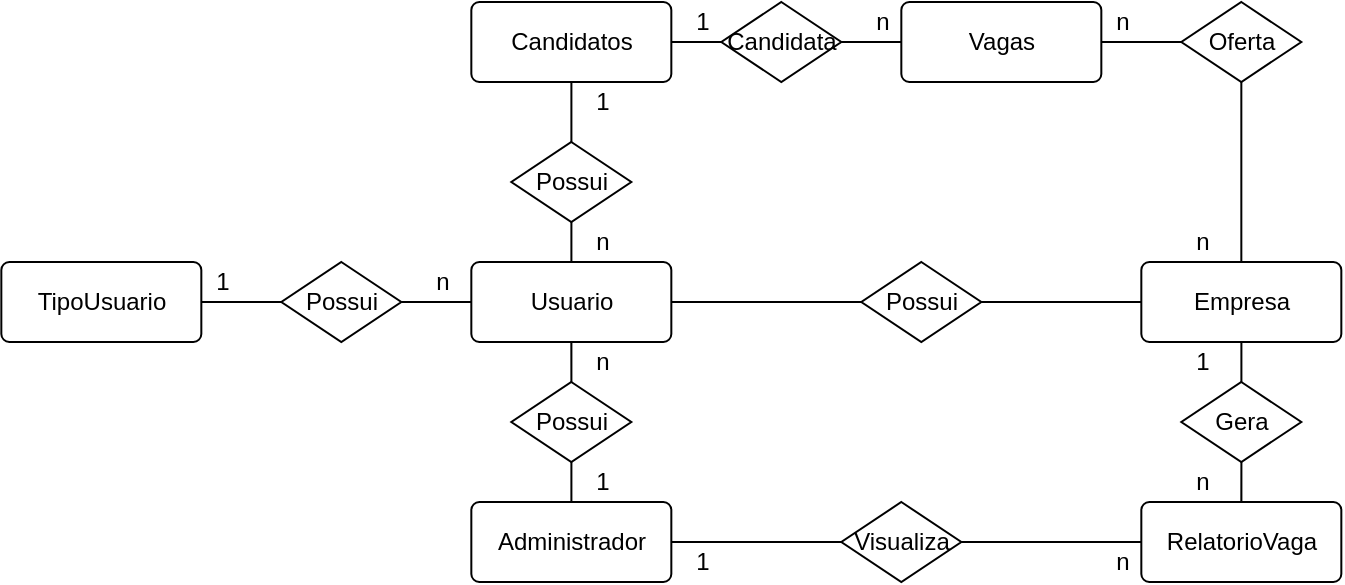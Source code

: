 <mxfile version="13.6.6" type="device" pages="2"><diagram id="Rtye4BdzTLFSpwq03lgr" name="MODELO CONCEITUAL"><mxGraphModel dx="181" dy="1592" grid="1" gridSize="10" guides="1" tooltips="1" connect="1" arrows="1" fold="1" page="1" pageScale="1" pageWidth="827" pageHeight="1169" math="0" shadow="0"><root><mxCell id="R9CKVmMFpFX0VyxzMPqk-0"/><mxCell id="R9CKVmMFpFX0VyxzMPqk-1" parent="R9CKVmMFpFX0VyxzMPqk-0"/><mxCell id="S0Hf0tJzuEP6_JnfGfQa-0" value="Usuario" style="rounded=1;arcSize=10;whiteSpace=wrap;html=1;align=center;" parent="R9CKVmMFpFX0VyxzMPqk-1" vertex="1"><mxGeometry x="1278.667" y="120" width="100" height="40" as="geometry"/></mxCell><mxCell id="S0Hf0tJzuEP6_JnfGfQa-1" value="Candidatos" style="rounded=1;arcSize=10;whiteSpace=wrap;html=1;align=center;" parent="R9CKVmMFpFX0VyxzMPqk-1" vertex="1"><mxGeometry x="1278.667" y="-10" width="100" height="40" as="geometry"/></mxCell><mxCell id="S0Hf0tJzuEP6_JnfGfQa-2" style="edgeStyle=orthogonalEdgeStyle;rounded=0;orthogonalLoop=1;jettySize=auto;html=1;entryX=1;entryY=0.5;entryDx=0;entryDy=0;endArrow=none;endFill=0;" parent="R9CKVmMFpFX0VyxzMPqk-1" source="S0Hf0tJzuEP6_JnfGfQa-3" target="S0Hf0tJzuEP6_JnfGfQa-5" edge="1"><mxGeometry relative="1" as="geometry"/></mxCell><mxCell id="S0Hf0tJzuEP6_JnfGfQa-3" value="Empresa" style="rounded=1;arcSize=10;whiteSpace=wrap;html=1;align=center;" parent="R9CKVmMFpFX0VyxzMPqk-1" vertex="1"><mxGeometry x="1613.667" y="120" width="100" height="40" as="geometry"/></mxCell><mxCell id="S0Hf0tJzuEP6_JnfGfQa-4" style="edgeStyle=orthogonalEdgeStyle;rounded=0;orthogonalLoop=1;jettySize=auto;html=1;endArrow=none;endFill=0;entryX=1;entryY=0.5;entryDx=0;entryDy=0;" parent="R9CKVmMFpFX0VyxzMPqk-1" source="S0Hf0tJzuEP6_JnfGfQa-5" edge="1" target="S0Hf0tJzuEP6_JnfGfQa-0"><mxGeometry relative="1" as="geometry"><mxPoint x="1410" y="160" as="targetPoint"/></mxGeometry></mxCell><mxCell id="S0Hf0tJzuEP6_JnfGfQa-5" value="Possui" style="shape=rhombus;perimeter=rhombusPerimeter;whiteSpace=wrap;html=1;align=center;" parent="R9CKVmMFpFX0VyxzMPqk-1" vertex="1"><mxGeometry x="1473.667" y="120" width="60" height="40" as="geometry"/></mxCell><mxCell id="S0Hf0tJzuEP6_JnfGfQa-6" value="TipoUsuario" style="rounded=1;arcSize=10;whiteSpace=wrap;html=1;align=center;" parent="R9CKVmMFpFX0VyxzMPqk-1" vertex="1"><mxGeometry x="1043.667" y="120" width="100" height="40" as="geometry"/></mxCell><mxCell id="S0Hf0tJzuEP6_JnfGfQa-7" style="edgeStyle=orthogonalEdgeStyle;rounded=0;orthogonalLoop=1;jettySize=auto;html=1;entryX=0;entryY=0.5;entryDx=0;entryDy=0;endArrow=none;endFill=0;" parent="R9CKVmMFpFX0VyxzMPqk-1" source="S0Hf0tJzuEP6_JnfGfQa-9" target="S0Hf0tJzuEP6_JnfGfQa-0" edge="1"><mxGeometry relative="1" as="geometry"/></mxCell><mxCell id="S0Hf0tJzuEP6_JnfGfQa-8" style="edgeStyle=orthogonalEdgeStyle;rounded=0;orthogonalLoop=1;jettySize=auto;html=1;endArrow=none;endFill=0;" parent="R9CKVmMFpFX0VyxzMPqk-1" source="S0Hf0tJzuEP6_JnfGfQa-9" target="S0Hf0tJzuEP6_JnfGfQa-6" edge="1"><mxGeometry relative="1" as="geometry"/></mxCell><mxCell id="S0Hf0tJzuEP6_JnfGfQa-9" value="Possui" style="shape=rhombus;perimeter=rhombusPerimeter;whiteSpace=wrap;html=1;align=center;" parent="R9CKVmMFpFX0VyxzMPqk-1" vertex="1"><mxGeometry x="1183.667" y="120" width="60" height="40" as="geometry"/></mxCell><mxCell id="S0Hf0tJzuEP6_JnfGfQa-10" style="edgeStyle=orthogonalEdgeStyle;rounded=0;orthogonalLoop=1;jettySize=auto;html=1;endArrow=none;endFill=0;" parent="R9CKVmMFpFX0VyxzMPqk-1" source="S0Hf0tJzuEP6_JnfGfQa-12" target="S0Hf0tJzuEP6_JnfGfQa-3" edge="1"><mxGeometry relative="1" as="geometry"/></mxCell><mxCell id="S0Hf0tJzuEP6_JnfGfQa-11" style="edgeStyle=orthogonalEdgeStyle;rounded=0;orthogonalLoop=1;jettySize=auto;html=1;entryX=1;entryY=0.5;entryDx=0;entryDy=0;endArrow=none;endFill=0;" parent="R9CKVmMFpFX0VyxzMPqk-1" source="S0Hf0tJzuEP6_JnfGfQa-12" target="S0Hf0tJzuEP6_JnfGfQa-13" edge="1"><mxGeometry relative="1" as="geometry"/></mxCell><mxCell id="S0Hf0tJzuEP6_JnfGfQa-12" value="Oferta" style="shape=rhombus;perimeter=rhombusPerimeter;whiteSpace=wrap;html=1;align=center;" parent="R9CKVmMFpFX0VyxzMPqk-1" vertex="1"><mxGeometry x="1633.667" y="-10" width="60" height="40" as="geometry"/></mxCell><mxCell id="S0Hf0tJzuEP6_JnfGfQa-13" value="Vagas" style="rounded=1;arcSize=10;whiteSpace=wrap;html=1;align=center;" parent="R9CKVmMFpFX0VyxzMPqk-1" vertex="1"><mxGeometry x="1493.667" y="-10" width="100" height="40" as="geometry"/></mxCell><mxCell id="S0Hf0tJzuEP6_JnfGfQa-14" style="edgeStyle=orthogonalEdgeStyle;rounded=0;orthogonalLoop=1;jettySize=auto;html=1;endArrow=none;endFill=0;" parent="R9CKVmMFpFX0VyxzMPqk-1" source="S0Hf0tJzuEP6_JnfGfQa-16" target="S0Hf0tJzuEP6_JnfGfQa-0" edge="1"><mxGeometry relative="1" as="geometry"/></mxCell><mxCell id="S0Hf0tJzuEP6_JnfGfQa-15" style="edgeStyle=orthogonalEdgeStyle;rounded=0;orthogonalLoop=1;jettySize=auto;html=1;endArrow=none;endFill=0;" parent="R9CKVmMFpFX0VyxzMPqk-1" source="S0Hf0tJzuEP6_JnfGfQa-16" target="S0Hf0tJzuEP6_JnfGfQa-1" edge="1"><mxGeometry relative="1" as="geometry"/></mxCell><mxCell id="S0Hf0tJzuEP6_JnfGfQa-16" value="Possui" style="shape=rhombus;perimeter=rhombusPerimeter;whiteSpace=wrap;html=1;align=center;" parent="R9CKVmMFpFX0VyxzMPqk-1" vertex="1"><mxGeometry x="1298.667" y="60" width="60" height="40" as="geometry"/></mxCell><mxCell id="S0Hf0tJzuEP6_JnfGfQa-17" style="edgeStyle=orthogonalEdgeStyle;rounded=0;orthogonalLoop=1;jettySize=auto;html=1;entryX=1;entryY=0.5;entryDx=0;entryDy=0;endArrow=none;endFill=0;" parent="R9CKVmMFpFX0VyxzMPqk-1" source="S0Hf0tJzuEP6_JnfGfQa-19" target="S0Hf0tJzuEP6_JnfGfQa-1" edge="1"><mxGeometry relative="1" as="geometry"/></mxCell><mxCell id="S0Hf0tJzuEP6_JnfGfQa-18" style="edgeStyle=orthogonalEdgeStyle;rounded=0;orthogonalLoop=1;jettySize=auto;html=1;entryX=0;entryY=0.5;entryDx=0;entryDy=0;endArrow=none;endFill=0;" parent="R9CKVmMFpFX0VyxzMPqk-1" source="S0Hf0tJzuEP6_JnfGfQa-19" target="S0Hf0tJzuEP6_JnfGfQa-13" edge="1"><mxGeometry relative="1" as="geometry"/></mxCell><mxCell id="S0Hf0tJzuEP6_JnfGfQa-19" value="Candidata" style="shape=rhombus;perimeter=rhombusPerimeter;whiteSpace=wrap;html=1;align=center;" parent="R9CKVmMFpFX0VyxzMPqk-1" vertex="1"><mxGeometry x="1403.667" y="-10" width="60" height="40" as="geometry"/></mxCell><mxCell id="S0Hf0tJzuEP6_JnfGfQa-20" value="Administrador" style="rounded=1;arcSize=10;whiteSpace=wrap;html=1;align=center;" parent="R9CKVmMFpFX0VyxzMPqk-1" vertex="1"><mxGeometry x="1278.667" y="240" width="100" height="40" as="geometry"/></mxCell><mxCell id="S0Hf0tJzuEP6_JnfGfQa-21" style="edgeStyle=orthogonalEdgeStyle;rounded=0;orthogonalLoop=1;jettySize=auto;html=1;endArrow=none;endFill=0;" parent="R9CKVmMFpFX0VyxzMPqk-1" source="S0Hf0tJzuEP6_JnfGfQa-23" target="S0Hf0tJzuEP6_JnfGfQa-20" edge="1"><mxGeometry relative="1" as="geometry"/></mxCell><mxCell id="S0Hf0tJzuEP6_JnfGfQa-22" style="edgeStyle=orthogonalEdgeStyle;rounded=0;orthogonalLoop=1;jettySize=auto;html=1;entryX=0.5;entryY=1;entryDx=0;entryDy=0;endArrow=none;endFill=0;" parent="R9CKVmMFpFX0VyxzMPqk-1" source="S0Hf0tJzuEP6_JnfGfQa-23" target="S0Hf0tJzuEP6_JnfGfQa-0" edge="1"><mxGeometry relative="1" as="geometry"/></mxCell><mxCell id="S0Hf0tJzuEP6_JnfGfQa-23" value="Possui" style="shape=rhombus;perimeter=rhombusPerimeter;whiteSpace=wrap;html=1;align=center;" parent="R9CKVmMFpFX0VyxzMPqk-1" vertex="1"><mxGeometry x="1298.667" y="180" width="60" height="40" as="geometry"/></mxCell><mxCell id="S0Hf0tJzuEP6_JnfGfQa-24" value="RelatorioVaga&lt;span style=&quot;color: rgba(0 , 0 , 0 , 0) ; font-family: monospace ; font-size: 0px&quot;&gt;%3CmxGraphModel%3E%3Croot%3E%3CmxCell%20id%3D%220%22%2F%3E%3CmxCell%20id%3D%221%22%20parent%3D%220%22%2F%3E%3CmxCell%20id%3D%222%22%20value%3D%22Empresa%22%20style%3D%22rounded%3D1%3BarcSize%3D10%3BwhiteSpace%3Dwrap%3Bhtml%3D1%3Balign%3Dcenter%3B%22%20vertex%3D%221%22%20parent%3D%221%22%3E%3CmxGeometry%20x%3D%22640%22%20y%3D%22200%22%20width%3D%22100%22%20height%3D%2240%22%20as%3D%22geometry%22%2F%3E%3C%2FmxCell%3E%3C%2Froot%3E%3C%2FmxGraphModel%3EVVaga&lt;/span&gt;" style="rounded=1;arcSize=10;whiteSpace=wrap;html=1;align=center;" parent="R9CKVmMFpFX0VyxzMPqk-1" vertex="1"><mxGeometry x="1613.667" y="240" width="100" height="40" as="geometry"/></mxCell><mxCell id="S0Hf0tJzuEP6_JnfGfQa-25" style="edgeStyle=orthogonalEdgeStyle;rounded=0;orthogonalLoop=1;jettySize=auto;html=1;endArrow=none;endFill=0;" parent="R9CKVmMFpFX0VyxzMPqk-1" source="S0Hf0tJzuEP6_JnfGfQa-27" target="S0Hf0tJzuEP6_JnfGfQa-3" edge="1"><mxGeometry relative="1" as="geometry"/></mxCell><mxCell id="S0Hf0tJzuEP6_JnfGfQa-26" style="edgeStyle=orthogonalEdgeStyle;rounded=0;orthogonalLoop=1;jettySize=auto;html=1;entryX=0.5;entryY=0;entryDx=0;entryDy=0;endArrow=none;endFill=0;" parent="R9CKVmMFpFX0VyxzMPqk-1" source="S0Hf0tJzuEP6_JnfGfQa-27" target="S0Hf0tJzuEP6_JnfGfQa-24" edge="1"><mxGeometry relative="1" as="geometry"/></mxCell><mxCell id="S0Hf0tJzuEP6_JnfGfQa-27" value="Gera" style="shape=rhombus;perimeter=rhombusPerimeter;whiteSpace=wrap;html=1;align=center;" parent="R9CKVmMFpFX0VyxzMPqk-1" vertex="1"><mxGeometry x="1633.667" y="180" width="60" height="40" as="geometry"/></mxCell><mxCell id="S0Hf0tJzuEP6_JnfGfQa-28" style="edgeStyle=orthogonalEdgeStyle;rounded=0;orthogonalLoop=1;jettySize=auto;html=1;entryX=1;entryY=0.5;entryDx=0;entryDy=0;endArrow=none;endFill=0;" parent="R9CKVmMFpFX0VyxzMPqk-1" source="S0Hf0tJzuEP6_JnfGfQa-30" target="S0Hf0tJzuEP6_JnfGfQa-20" edge="1"><mxGeometry relative="1" as="geometry"/></mxCell><mxCell id="S0Hf0tJzuEP6_JnfGfQa-29" style="edgeStyle=orthogonalEdgeStyle;rounded=0;orthogonalLoop=1;jettySize=auto;html=1;entryX=0;entryY=0.5;entryDx=0;entryDy=0;endArrow=none;endFill=0;" parent="R9CKVmMFpFX0VyxzMPqk-1" source="S0Hf0tJzuEP6_JnfGfQa-30" target="S0Hf0tJzuEP6_JnfGfQa-24" edge="1"><mxGeometry relative="1" as="geometry"/></mxCell><mxCell id="S0Hf0tJzuEP6_JnfGfQa-30" value="Visualiza" style="shape=rhombus;perimeter=rhombusPerimeter;whiteSpace=wrap;html=1;align=center;" parent="R9CKVmMFpFX0VyxzMPqk-1" vertex="1"><mxGeometry x="1463.667" y="240" width="60" height="40" as="geometry"/></mxCell><mxCell id="S0Hf0tJzuEP6_JnfGfQa-31" value="1" style="text;html=1;align=center;verticalAlign=middle;resizable=0;points=[];autosize=1;" parent="R9CKVmMFpFX0VyxzMPqk-1" vertex="1"><mxGeometry x="1143.667" y="120" width="20" height="20" as="geometry"/></mxCell><mxCell id="S0Hf0tJzuEP6_JnfGfQa-32" value="n" style="text;html=1;align=center;verticalAlign=middle;resizable=0;points=[];autosize=1;" parent="R9CKVmMFpFX0VyxzMPqk-1" vertex="1"><mxGeometry x="1253.667" y="120" width="20" height="20" as="geometry"/></mxCell><mxCell id="S0Hf0tJzuEP6_JnfGfQa-33" value="n" style="text;html=1;align=center;verticalAlign=middle;resizable=0;points=[];autosize=1;" parent="R9CKVmMFpFX0VyxzMPqk-1" vertex="1"><mxGeometry x="1333.667" y="100" width="20" height="20" as="geometry"/></mxCell><mxCell id="S0Hf0tJzuEP6_JnfGfQa-34" value="1" style="text;html=1;align=center;verticalAlign=middle;resizable=0;points=[];autosize=1;" parent="R9CKVmMFpFX0VyxzMPqk-1" vertex="1"><mxGeometry x="1333.667" y="30" width="20" height="20" as="geometry"/></mxCell><mxCell id="S0Hf0tJzuEP6_JnfGfQa-35" value="1" style="text;html=1;align=center;verticalAlign=middle;resizable=0;points=[];autosize=1;" parent="R9CKVmMFpFX0VyxzMPqk-1" vertex="1"><mxGeometry x="1383.667" y="-10" width="20" height="20" as="geometry"/></mxCell><mxCell id="S0Hf0tJzuEP6_JnfGfQa-36" value="n" style="text;html=1;align=center;verticalAlign=middle;resizable=0;points=[];autosize=1;" parent="R9CKVmMFpFX0VyxzMPqk-1" vertex="1"><mxGeometry x="1473.667" y="-10" width="20" height="20" as="geometry"/></mxCell><mxCell id="S0Hf0tJzuEP6_JnfGfQa-37" value="n" style="text;html=1;align=center;verticalAlign=middle;resizable=0;points=[];autosize=1;" parent="R9CKVmMFpFX0VyxzMPqk-1" vertex="1"><mxGeometry x="1593.667" y="-10" width="20" height="20" as="geometry"/></mxCell><mxCell id="S0Hf0tJzuEP6_JnfGfQa-38" value="n" style="text;html=1;align=center;verticalAlign=middle;resizable=0;points=[];autosize=1;" parent="R9CKVmMFpFX0VyxzMPqk-1" vertex="1"><mxGeometry x="1633.667" y="100" width="20" height="20" as="geometry"/></mxCell><mxCell id="S0Hf0tJzuEP6_JnfGfQa-39" value="n" style="text;html=1;align=center;verticalAlign=middle;resizable=0;points=[];autosize=1;" parent="R9CKVmMFpFX0VyxzMPqk-1" vertex="1"><mxGeometry x="1333.667" y="160" width="20" height="20" as="geometry"/></mxCell><mxCell id="S0Hf0tJzuEP6_JnfGfQa-40" value="1" style="text;html=1;align=center;verticalAlign=middle;resizable=0;points=[];autosize=1;" parent="R9CKVmMFpFX0VyxzMPqk-1" vertex="1"><mxGeometry x="1333.667" y="220" width="20" height="20" as="geometry"/></mxCell><mxCell id="S0Hf0tJzuEP6_JnfGfQa-41" value="1" style="text;html=1;align=center;verticalAlign=middle;resizable=0;points=[];autosize=1;" parent="R9CKVmMFpFX0VyxzMPqk-1" vertex="1"><mxGeometry x="1383.667" y="260" width="20" height="20" as="geometry"/></mxCell><mxCell id="S0Hf0tJzuEP6_JnfGfQa-42" value="n" style="text;html=1;align=center;verticalAlign=middle;resizable=0;points=[];autosize=1;" parent="R9CKVmMFpFX0VyxzMPqk-1" vertex="1"><mxGeometry x="1593.667" y="260" width="20" height="20" as="geometry"/></mxCell><mxCell id="S0Hf0tJzuEP6_JnfGfQa-43" value="1" style="text;html=1;align=center;verticalAlign=middle;resizable=0;points=[];autosize=1;" parent="R9CKVmMFpFX0VyxzMPqk-1" vertex="1"><mxGeometry x="1633.667" y="160" width="20" height="20" as="geometry"/></mxCell><mxCell id="S0Hf0tJzuEP6_JnfGfQa-44" value="n" style="text;html=1;align=center;verticalAlign=middle;resizable=0;points=[];autosize=1;" parent="R9CKVmMFpFX0VyxzMPqk-1" vertex="1"><mxGeometry x="1633.667" y="220" width="20" height="20" as="geometry"/></mxCell></root></mxGraphModel></diagram><diagram name="MODELO LOGICO" id="6uJWNdYGiPGjoAJl3AIf"><mxGraphModel dx="4850" dy="2074" grid="1" gridSize="10" guides="1" tooltips="1" connect="1" arrows="1" fold="1" page="1" pageScale="1" pageWidth="850" pageHeight="1100" math="0" shadow="0"><root><mxCell id="CAym0Gc60pe99Eawvatt-0"/><mxCell id="CAym0Gc60pe99Eawvatt-1" parent="CAym0Gc60pe99Eawvatt-0"/><mxCell id="qr9b6MShW8G9UH2XWE9F-0" value="TipoUsuario" style="shape=table;startSize=30;container=1;collapsible=1;childLayout=tableLayout;fixedRows=1;rowLines=0;fontStyle=1;align=center;resizeLast=1;" parent="CAym0Gc60pe99Eawvatt-1" vertex="1"><mxGeometry x="-1640" y="-1080" width="180" height="160" as="geometry"/></mxCell><mxCell id="qr9b6MShW8G9UH2XWE9F-1" value="" style="shape=partialRectangle;collapsible=0;dropTarget=0;pointerEvents=0;fillColor=none;top=0;left=0;bottom=1;right=0;points=[[0,0.5],[1,0.5]];portConstraint=eastwest;" parent="qr9b6MShW8G9UH2XWE9F-0" vertex="1"><mxGeometry y="30" width="180" height="30" as="geometry"/></mxCell><mxCell id="qr9b6MShW8G9UH2XWE9F-2" value="PK" style="shape=partialRectangle;connectable=0;fillColor=none;top=0;left=0;bottom=0;right=0;fontStyle=1;overflow=hidden;" parent="qr9b6MShW8G9UH2XWE9F-1" vertex="1"><mxGeometry width="30" height="30" as="geometry"/></mxCell><mxCell id="qr9b6MShW8G9UH2XWE9F-3" value="TipoUsuario_ID" style="shape=partialRectangle;connectable=0;fillColor=none;top=0;left=0;bottom=0;right=0;align=left;spacingLeft=6;fontStyle=5;overflow=hidden;" parent="qr9b6MShW8G9UH2XWE9F-1" vertex="1"><mxGeometry x="30" width="150" height="30" as="geometry"/></mxCell><mxCell id="qr9b6MShW8G9UH2XWE9F-4" value="" style="shape=partialRectangle;collapsible=0;dropTarget=0;pointerEvents=0;fillColor=none;top=0;left=0;bottom=0;right=0;points=[[0,0.5],[1,0.5]];portConstraint=eastwest;" parent="qr9b6MShW8G9UH2XWE9F-0" vertex="1"><mxGeometry y="60" width="180" height="30" as="geometry"/></mxCell><mxCell id="qr9b6MShW8G9UH2XWE9F-5" value="" style="shape=partialRectangle;connectable=0;fillColor=none;top=0;left=0;bottom=0;right=0;editable=1;overflow=hidden;" parent="qr9b6MShW8G9UH2XWE9F-4" vertex="1"><mxGeometry width="30" height="30" as="geometry"/></mxCell><mxCell id="qr9b6MShW8G9UH2XWE9F-6" value="Administrador" style="shape=partialRectangle;connectable=0;fillColor=none;top=0;left=0;bottom=0;right=0;align=left;spacingLeft=6;overflow=hidden;" parent="qr9b6MShW8G9UH2XWE9F-4" vertex="1"><mxGeometry x="30" width="150" height="30" as="geometry"/></mxCell><mxCell id="qr9b6MShW8G9UH2XWE9F-7" value="" style="shape=partialRectangle;collapsible=0;dropTarget=0;pointerEvents=0;fillColor=none;top=0;left=0;bottom=0;right=0;points=[[0,0.5],[1,0.5]];portConstraint=eastwest;" parent="qr9b6MShW8G9UH2XWE9F-0" vertex="1"><mxGeometry y="90" width="180" height="30" as="geometry"/></mxCell><mxCell id="qr9b6MShW8G9UH2XWE9F-8" value="" style="shape=partialRectangle;connectable=0;fillColor=none;top=0;left=0;bottom=0;right=0;editable=1;overflow=hidden;" parent="qr9b6MShW8G9UH2XWE9F-7" vertex="1"><mxGeometry width="30" height="30" as="geometry"/></mxCell><mxCell id="qr9b6MShW8G9UH2XWE9F-9" value="Empresa" style="shape=partialRectangle;connectable=0;fillColor=none;top=0;left=0;bottom=0;right=0;align=left;spacingLeft=6;overflow=hidden;" parent="qr9b6MShW8G9UH2XWE9F-7" vertex="1"><mxGeometry x="30" width="150" height="30" as="geometry"/></mxCell><mxCell id="qr9b6MShW8G9UH2XWE9F-10" value="" style="shape=partialRectangle;collapsible=0;dropTarget=0;pointerEvents=0;fillColor=none;top=0;left=0;bottom=0;right=0;points=[[0,0.5],[1,0.5]];portConstraint=eastwest;" parent="qr9b6MShW8G9UH2XWE9F-0" vertex="1"><mxGeometry y="120" width="180" height="30" as="geometry"/></mxCell><mxCell id="qr9b6MShW8G9UH2XWE9F-11" value="" style="shape=partialRectangle;connectable=0;fillColor=none;top=0;left=0;bottom=0;right=0;editable=1;overflow=hidden;" parent="qr9b6MShW8G9UH2XWE9F-10" vertex="1"><mxGeometry width="30" height="30" as="geometry"/></mxCell><mxCell id="qr9b6MShW8G9UH2XWE9F-12" value="Candidato" style="shape=partialRectangle;connectable=0;fillColor=none;top=0;left=0;bottom=0;right=0;align=left;spacingLeft=6;overflow=hidden;" parent="qr9b6MShW8G9UH2XWE9F-10" vertex="1"><mxGeometry x="30" width="150" height="30" as="geometry"/></mxCell><mxCell id="cPNApC7pucOxADxMqvkz-3" value="" style="edgeStyle=entityRelationEdgeStyle;fontSize=12;html=1;endArrow=ERmany;exitX=1;exitY=0.5;exitDx=0;exitDy=0;" edge="1" parent="CAym0Gc60pe99Eawvatt-1" source="qr9b6MShW8G9UH2XWE9F-1" target="cPNApC7pucOxADxMqvkz-30"><mxGeometry width="100" height="100" relative="1" as="geometry"><mxPoint x="-1480" y="-890" as="sourcePoint"/><mxPoint x="-1380" y="-1035" as="targetPoint"/></mxGeometry></mxCell><mxCell id="cPNApC7pucOxADxMqvkz-26" value="Usuário" style="shape=table;startSize=30;container=1;collapsible=1;childLayout=tableLayout;fixedRows=1;rowLines=0;fontStyle=1;align=center;resizeLast=1;" vertex="1" parent="CAym0Gc60pe99Eawvatt-1"><mxGeometry x="-1365" y="-1090" width="225" height="250" as="geometry"/></mxCell><mxCell id="cPNApC7pucOxADxMqvkz-27" value="" style="shape=partialRectangle;collapsible=0;dropTarget=0;pointerEvents=0;fillColor=none;top=0;left=0;bottom=0;right=0;points=[[0,0.5],[1,0.5]];portConstraint=eastwest;" vertex="1" parent="cPNApC7pucOxADxMqvkz-26"><mxGeometry y="30" width="225" height="30" as="geometry"/></mxCell><mxCell id="cPNApC7pucOxADxMqvkz-28" value="PK" style="shape=partialRectangle;connectable=0;fillColor=none;top=0;left=0;bottom=0;right=0;fontStyle=1;overflow=hidden;" vertex="1" parent="cPNApC7pucOxADxMqvkz-27"><mxGeometry width="60" height="30" as="geometry"/></mxCell><mxCell id="cPNApC7pucOxADxMqvkz-29" value="Usuario_ID (int)" style="shape=partialRectangle;connectable=0;fillColor=none;top=0;left=0;bottom=0;right=0;align=left;spacingLeft=6;fontStyle=5;overflow=hidden;" vertex="1" parent="cPNApC7pucOxADxMqvkz-27"><mxGeometry x="60" width="165" height="30" as="geometry"/></mxCell><mxCell id="cPNApC7pucOxADxMqvkz-30" value="" style="shape=partialRectangle;collapsible=0;dropTarget=0;pointerEvents=0;fillColor=none;top=0;left=0;bottom=1;right=0;points=[[0,0.5],[1,0.5]];portConstraint=eastwest;" vertex="1" parent="cPNApC7pucOxADxMqvkz-26"><mxGeometry y="60" width="225" height="30" as="geometry"/></mxCell><mxCell id="cPNApC7pucOxADxMqvkz-31" value="FK1" style="shape=partialRectangle;connectable=0;fillColor=none;top=0;left=0;bottom=0;right=0;fontStyle=1;overflow=hidden;" vertex="1" parent="cPNApC7pucOxADxMqvkz-30"><mxGeometry width="60" height="30" as="geometry"/></mxCell><mxCell id="cPNApC7pucOxADxMqvkz-32" value="TipoUsuario_ID (int)" style="shape=partialRectangle;connectable=0;fillColor=none;top=0;left=0;bottom=0;right=0;align=left;spacingLeft=6;fontStyle=5;overflow=hidden;" vertex="1" parent="cPNApC7pucOxADxMqvkz-30"><mxGeometry x="60" width="165" height="30" as="geometry"/></mxCell><mxCell id="cPNApC7pucOxADxMqvkz-33" value="" style="shape=partialRectangle;collapsible=0;dropTarget=0;pointerEvents=0;fillColor=none;top=0;left=0;bottom=0;right=0;points=[[0,0.5],[1,0.5]];portConstraint=eastwest;" vertex="1" parent="cPNApC7pucOxADxMqvkz-26"><mxGeometry y="90" width="225" height="30" as="geometry"/></mxCell><mxCell id="cPNApC7pucOxADxMqvkz-34" value="" style="shape=partialRectangle;connectable=0;fillColor=none;top=0;left=0;bottom=0;right=0;editable=1;overflow=hidden;" vertex="1" parent="cPNApC7pucOxADxMqvkz-33"><mxGeometry width="60" height="30" as="geometry"/></mxCell><mxCell id="cPNApC7pucOxADxMqvkz-35" value="Nome (varchar)" style="shape=partialRectangle;connectable=0;fillColor=none;top=0;left=0;bottom=0;right=0;align=left;spacingLeft=6;overflow=hidden;" vertex="1" parent="cPNApC7pucOxADxMqvkz-33"><mxGeometry x="60" width="165" height="30" as="geometry"/></mxCell><mxCell id="cPNApC7pucOxADxMqvkz-36" value="" style="shape=partialRectangle;collapsible=0;dropTarget=0;pointerEvents=0;fillColor=none;top=0;left=0;bottom=0;right=0;points=[[0,0.5],[1,0.5]];portConstraint=eastwest;" vertex="1" parent="cPNApC7pucOxADxMqvkz-26"><mxGeometry y="120" width="225" height="30" as="geometry"/></mxCell><mxCell id="cPNApC7pucOxADxMqvkz-37" value="" style="shape=partialRectangle;connectable=0;fillColor=none;top=0;left=0;bottom=0;right=0;editable=1;overflow=hidden;" vertex="1" parent="cPNApC7pucOxADxMqvkz-36"><mxGeometry width="60" height="30" as="geometry"/></mxCell><mxCell id="cPNApC7pucOxADxMqvkz-38" value="Email (varchar)" style="shape=partialRectangle;connectable=0;fillColor=none;top=0;left=0;bottom=0;right=0;align=left;spacingLeft=6;overflow=hidden;" vertex="1" parent="cPNApC7pucOxADxMqvkz-36"><mxGeometry x="60" width="165" height="30" as="geometry"/></mxCell><mxCell id="cPNApC7pucOxADxMqvkz-39" value="" style="shape=partialRectangle;collapsible=0;dropTarget=0;pointerEvents=0;fillColor=none;top=0;left=0;bottom=0;right=0;points=[[0,0.5],[1,0.5]];portConstraint=eastwest;" vertex="1" parent="cPNApC7pucOxADxMqvkz-26"><mxGeometry y="150" width="225" height="30" as="geometry"/></mxCell><mxCell id="cPNApC7pucOxADxMqvkz-40" value="" style="shape=partialRectangle;connectable=0;fillColor=none;top=0;left=0;bottom=0;right=0;editable=1;overflow=hidden;" vertex="1" parent="cPNApC7pucOxADxMqvkz-39"><mxGeometry width="60" height="30" as="geometry"/></mxCell><mxCell id="cPNApC7pucOxADxMqvkz-41" value="DataNascimento (Datetime2)" style="shape=partialRectangle;connectable=0;fillColor=none;top=0;left=0;bottom=0;right=0;align=left;spacingLeft=6;overflow=hidden;" vertex="1" parent="cPNApC7pucOxADxMqvkz-39"><mxGeometry x="60" width="165" height="30" as="geometry"/></mxCell><mxCell id="cPNApC7pucOxADxMqvkz-42" value="" style="shape=partialRectangle;collapsible=0;dropTarget=0;pointerEvents=0;fillColor=none;top=0;left=0;bottom=0;right=0;points=[[0,0.5],[1,0.5]];portConstraint=eastwest;" vertex="1" parent="cPNApC7pucOxADxMqvkz-26"><mxGeometry y="180" width="225" height="30" as="geometry"/></mxCell><mxCell id="cPNApC7pucOxADxMqvkz-43" value="" style="shape=partialRectangle;connectable=0;fillColor=none;top=0;left=0;bottom=0;right=0;editable=1;overflow=hidden;" vertex="1" parent="cPNApC7pucOxADxMqvkz-42"><mxGeometry width="60" height="30" as="geometry"/></mxCell><mxCell id="cPNApC7pucOxADxMqvkz-44" value="Senha (varchar)" style="shape=partialRectangle;connectable=0;fillColor=none;top=0;left=0;bottom=0;right=0;align=left;spacingLeft=6;overflow=hidden;" vertex="1" parent="cPNApC7pucOxADxMqvkz-42"><mxGeometry x="60" width="165" height="30" as="geometry"/></mxCell><mxCell id="cPNApC7pucOxADxMqvkz-45" value="" style="shape=partialRectangle;collapsible=0;dropTarget=0;pointerEvents=0;fillColor=none;top=0;left=0;bottom=0;right=0;points=[[0,0.5],[1,0.5]];portConstraint=eastwest;" vertex="1" parent="cPNApC7pucOxADxMqvkz-26"><mxGeometry y="210" width="225" height="30" as="geometry"/></mxCell><mxCell id="cPNApC7pucOxADxMqvkz-46" value="" style="shape=partialRectangle;connectable=0;fillColor=none;top=0;left=0;bottom=0;right=0;editable=1;overflow=hidden;" vertex="1" parent="cPNApC7pucOxADxMqvkz-45"><mxGeometry width="60" height="30" as="geometry"/></mxCell><mxCell id="cPNApC7pucOxADxMqvkz-47" value="Telefone (char)" style="shape=partialRectangle;connectable=0;fillColor=none;top=0;left=0;bottom=0;right=0;align=left;spacingLeft=6;overflow=hidden;" vertex="1" parent="cPNApC7pucOxADxMqvkz-45"><mxGeometry x="60" width="165" height="30" as="geometry"/></mxCell><mxCell id="cPNApC7pucOxADxMqvkz-61" value="" style="edgeStyle=entityRelationEdgeStyle;fontSize=12;html=1;endArrow=ERmany;exitX=1.003;exitY=0.37;exitDx=0;exitDy=0;exitPerimeter=0;" edge="1" parent="CAym0Gc60pe99Eawvatt-1" source="cPNApC7pucOxADxMqvkz-27" target="cPNApC7pucOxADxMqvkz-52"><mxGeometry width="100" height="100" relative="1" as="geometry"><mxPoint x="-1160" y="-910" as="sourcePoint"/><mxPoint x="-1065" y="-890" as="targetPoint"/></mxGeometry></mxCell><mxCell id="cPNApC7pucOxADxMqvkz-48" value="Administrador" style="shape=table;startSize=30;container=1;collapsible=1;childLayout=tableLayout;fixedRows=1;rowLines=0;fontStyle=1;align=center;resizeLast=1;" vertex="1" parent="CAym0Gc60pe99Eawvatt-1"><mxGeometry x="-1060" y="-1080" width="200" height="160" as="geometry"/></mxCell><mxCell id="cPNApC7pucOxADxMqvkz-49" value="" style="shape=partialRectangle;collapsible=0;dropTarget=0;pointerEvents=0;fillColor=none;top=0;left=0;bottom=0;right=0;points=[[0,0.5],[1,0.5]];portConstraint=eastwest;" vertex="1" parent="cPNApC7pucOxADxMqvkz-48"><mxGeometry y="30" width="200" height="30" as="geometry"/></mxCell><mxCell id="cPNApC7pucOxADxMqvkz-50" value="PK" style="shape=partialRectangle;connectable=0;fillColor=none;top=0;left=0;bottom=0;right=0;fontStyle=1;overflow=hidden;" vertex="1" parent="cPNApC7pucOxADxMqvkz-49"><mxGeometry width="60" height="30" as="geometry"/></mxCell><mxCell id="cPNApC7pucOxADxMqvkz-51" value="Administrador_ID (int)" style="shape=partialRectangle;connectable=0;fillColor=none;top=0;left=0;bottom=0;right=0;align=left;spacingLeft=6;fontStyle=5;overflow=hidden;" vertex="1" parent="cPNApC7pucOxADxMqvkz-49"><mxGeometry x="60" width="140" height="30" as="geometry"/></mxCell><mxCell id="cPNApC7pucOxADxMqvkz-52" value="" style="shape=partialRectangle;collapsible=0;dropTarget=0;pointerEvents=0;fillColor=none;top=0;left=0;bottom=1;right=0;points=[[0,0.5],[1,0.5]];portConstraint=eastwest;" vertex="1" parent="cPNApC7pucOxADxMqvkz-48"><mxGeometry y="60" width="200" height="30" as="geometry"/></mxCell><mxCell id="cPNApC7pucOxADxMqvkz-53" value="FK1" style="shape=partialRectangle;connectable=0;fillColor=none;top=0;left=0;bottom=0;right=0;fontStyle=1;overflow=hidden;" vertex="1" parent="cPNApC7pucOxADxMqvkz-52"><mxGeometry width="60" height="30" as="geometry"/></mxCell><mxCell id="cPNApC7pucOxADxMqvkz-54" value="Usuario_ID (int)" style="shape=partialRectangle;connectable=0;fillColor=none;top=0;left=0;bottom=0;right=0;align=left;spacingLeft=6;fontStyle=5;overflow=hidden;" vertex="1" parent="cPNApC7pucOxADxMqvkz-52"><mxGeometry x="60" width="140" height="30" as="geometry"/></mxCell><mxCell id="cPNApC7pucOxADxMqvkz-55" value="" style="shape=partialRectangle;collapsible=0;dropTarget=0;pointerEvents=0;fillColor=none;top=0;left=0;bottom=0;right=0;points=[[0,0.5],[1,0.5]];portConstraint=eastwest;" vertex="1" parent="cPNApC7pucOxADxMqvkz-48"><mxGeometry y="90" width="200" height="30" as="geometry"/></mxCell><mxCell id="cPNApC7pucOxADxMqvkz-56" value="" style="shape=partialRectangle;connectable=0;fillColor=none;top=0;left=0;bottom=0;right=0;editable=1;overflow=hidden;" vertex="1" parent="cPNApC7pucOxADxMqvkz-55"><mxGeometry width="60" height="30" as="geometry"/></mxCell><mxCell id="cPNApC7pucOxADxMqvkz-57" value="CPF (char)" style="shape=partialRectangle;connectable=0;fillColor=none;top=0;left=0;bottom=0;right=0;align=left;spacingLeft=6;overflow=hidden;" vertex="1" parent="cPNApC7pucOxADxMqvkz-55"><mxGeometry x="60" width="140" height="30" as="geometry"/></mxCell><mxCell id="cPNApC7pucOxADxMqvkz-58" value="" style="shape=partialRectangle;collapsible=0;dropTarget=0;pointerEvents=0;fillColor=none;top=0;left=0;bottom=0;right=0;points=[[0,0.5],[1,0.5]];portConstraint=eastwest;" vertex="1" parent="cPNApC7pucOxADxMqvkz-48"><mxGeometry y="120" width="200" height="30" as="geometry"/></mxCell><mxCell id="cPNApC7pucOxADxMqvkz-59" value="" style="shape=partialRectangle;connectable=0;fillColor=none;top=0;left=0;bottom=0;right=0;editable=1;overflow=hidden;" vertex="1" parent="cPNApC7pucOxADxMqvkz-58"><mxGeometry width="60" height="30" as="geometry"/></mxCell><mxCell id="cPNApC7pucOxADxMqvkz-60" value="" style="shape=partialRectangle;connectable=0;fillColor=none;top=0;left=0;bottom=0;right=0;align=left;spacingLeft=6;overflow=hidden;" vertex="1" parent="cPNApC7pucOxADxMqvkz-58"><mxGeometry x="60" width="140" height="30" as="geometry"/></mxCell><mxCell id="cPNApC7pucOxADxMqvkz-62" value="Empresa" style="shape=table;startSize=30;container=1;collapsible=1;childLayout=tableLayout;fixedRows=1;rowLines=0;fontStyle=1;align=center;resizeLast=1;" vertex="1" parent="CAym0Gc60pe99Eawvatt-1"><mxGeometry x="-1710" y="-870" width="270" height="340" as="geometry"/></mxCell><mxCell id="cPNApC7pucOxADxMqvkz-63" value="" style="shape=partialRectangle;collapsible=0;dropTarget=0;pointerEvents=0;fillColor=none;top=0;left=0;bottom=0;right=0;points=[[0,0.5],[1,0.5]];portConstraint=eastwest;" vertex="1" parent="cPNApC7pucOxADxMqvkz-62"><mxGeometry y="30" width="270" height="30" as="geometry"/></mxCell><mxCell id="cPNApC7pucOxADxMqvkz-64" value="PK" style="shape=partialRectangle;connectable=0;fillColor=none;top=0;left=0;bottom=0;right=0;fontStyle=1;overflow=hidden;" vertex="1" parent="cPNApC7pucOxADxMqvkz-63"><mxGeometry width="60" height="30" as="geometry"/></mxCell><mxCell id="cPNApC7pucOxADxMqvkz-65" value="Empresa_ID (int)" style="shape=partialRectangle;connectable=0;fillColor=none;top=0;left=0;bottom=0;right=0;align=left;spacingLeft=6;fontStyle=5;overflow=hidden;" vertex="1" parent="cPNApC7pucOxADxMqvkz-63"><mxGeometry x="60" width="210" height="30" as="geometry"/></mxCell><mxCell id="cPNApC7pucOxADxMqvkz-66" value="" style="shape=partialRectangle;collapsible=0;dropTarget=0;pointerEvents=0;fillColor=none;top=0;left=0;bottom=1;right=0;points=[[0,0.5],[1,0.5]];portConstraint=eastwest;" vertex="1" parent="cPNApC7pucOxADxMqvkz-62"><mxGeometry y="60" width="270" height="30" as="geometry"/></mxCell><mxCell id="cPNApC7pucOxADxMqvkz-67" value="FK1" style="shape=partialRectangle;connectable=0;fillColor=none;top=0;left=0;bottom=0;right=0;fontStyle=1;overflow=hidden;" vertex="1" parent="cPNApC7pucOxADxMqvkz-66"><mxGeometry width="60" height="30" as="geometry"/></mxCell><mxCell id="cPNApC7pucOxADxMqvkz-68" value="Usuario_ID (int)" style="shape=partialRectangle;connectable=0;fillColor=none;top=0;left=0;bottom=0;right=0;align=left;spacingLeft=6;fontStyle=5;overflow=hidden;" vertex="1" parent="cPNApC7pucOxADxMqvkz-66"><mxGeometry x="60" width="210" height="30" as="geometry"/></mxCell><mxCell id="cPNApC7pucOxADxMqvkz-69" value="" style="shape=partialRectangle;collapsible=0;dropTarget=0;pointerEvents=0;fillColor=none;top=0;left=0;bottom=0;right=0;points=[[0,0.5],[1,0.5]];portConstraint=eastwest;" vertex="1" parent="cPNApC7pucOxADxMqvkz-62"><mxGeometry y="90" width="270" height="30" as="geometry"/></mxCell><mxCell id="cPNApC7pucOxADxMqvkz-70" value="" style="shape=partialRectangle;connectable=0;fillColor=none;top=0;left=0;bottom=0;right=0;editable=1;overflow=hidden;" vertex="1" parent="cPNApC7pucOxADxMqvkz-69"><mxGeometry width="60" height="30" as="geometry"/></mxCell><mxCell id="cPNApC7pucOxADxMqvkz-71" value="Anexar Logo (binary)" style="shape=partialRectangle;connectable=0;fillColor=none;top=0;left=0;bottom=0;right=0;align=left;spacingLeft=6;overflow=hidden;" vertex="1" parent="cPNApC7pucOxADxMqvkz-69"><mxGeometry x="60" width="210" height="30" as="geometry"/></mxCell><mxCell id="cPNApC7pucOxADxMqvkz-72" value="" style="shape=partialRectangle;collapsible=0;dropTarget=0;pointerEvents=0;fillColor=none;top=0;left=0;bottom=0;right=0;points=[[0,0.5],[1,0.5]];portConstraint=eastwest;" vertex="1" parent="cPNApC7pucOxADxMqvkz-62"><mxGeometry y="120" width="270" height="30" as="geometry"/></mxCell><mxCell id="cPNApC7pucOxADxMqvkz-73" value="" style="shape=partialRectangle;connectable=0;fillColor=none;top=0;left=0;bottom=0;right=0;editable=1;overflow=hidden;" vertex="1" parent="cPNApC7pucOxADxMqvkz-72"><mxGeometry width="60" height="30" as="geometry"/></mxCell><mxCell id="cPNApC7pucOxADxMqvkz-74" value="Cargo e área (varchar)" style="shape=partialRectangle;connectable=0;fillColor=none;top=0;left=0;bottom=0;right=0;align=left;spacingLeft=6;overflow=hidden;" vertex="1" parent="cPNApC7pucOxADxMqvkz-72"><mxGeometry x="60" width="210" height="30" as="geometry"/></mxCell><mxCell id="RKVDSUt4Vt2xGFLcqyFP-0" value="" style="shape=partialRectangle;collapsible=0;dropTarget=0;pointerEvents=0;fillColor=none;top=0;left=0;bottom=0;right=0;points=[[0,0.5],[1,0.5]];portConstraint=eastwest;" vertex="1" parent="cPNApC7pucOxADxMqvkz-62"><mxGeometry y="150" width="270" height="30" as="geometry"/></mxCell><mxCell id="RKVDSUt4Vt2xGFLcqyFP-1" value="" style="shape=partialRectangle;connectable=0;fillColor=none;top=0;left=0;bottom=0;right=0;editable=1;overflow=hidden;" vertex="1" parent="RKVDSUt4Vt2xGFLcqyFP-0"><mxGeometry width="60" height="30" as="geometry"/></mxCell><mxCell id="RKVDSUt4Vt2xGFLcqyFP-2" value="WebSite (varchar)" style="shape=partialRectangle;connectable=0;fillColor=none;top=0;left=0;bottom=0;right=0;align=left;spacingLeft=6;overflow=hidden;" vertex="1" parent="RKVDSUt4Vt2xGFLcqyFP-0"><mxGeometry x="60" width="210" height="30" as="geometry"/></mxCell><mxCell id="RKVDSUt4Vt2xGFLcqyFP-3" value="" style="shape=partialRectangle;collapsible=0;dropTarget=0;pointerEvents=0;fillColor=none;top=0;left=0;bottom=0;right=0;points=[[0,0.5],[1,0.5]];portConstraint=eastwest;" vertex="1" parent="cPNApC7pucOxADxMqvkz-62"><mxGeometry y="180" width="270" height="30" as="geometry"/></mxCell><mxCell id="RKVDSUt4Vt2xGFLcqyFP-4" value="" style="shape=partialRectangle;connectable=0;fillColor=none;top=0;left=0;bottom=0;right=0;editable=1;overflow=hidden;" vertex="1" parent="RKVDSUt4Vt2xGFLcqyFP-3"><mxGeometry width="60" height="30" as="geometry"/></mxCell><mxCell id="RKVDSUt4Vt2xGFLcqyFP-5" value="Nome da empresa (varchar)" style="shape=partialRectangle;connectable=0;fillColor=none;top=0;left=0;bottom=0;right=0;align=left;spacingLeft=6;overflow=hidden;" vertex="1" parent="RKVDSUt4Vt2xGFLcqyFP-3"><mxGeometry x="60" width="210" height="30" as="geometry"/></mxCell><mxCell id="RKVDSUt4Vt2xGFLcqyFP-6" value="" style="shape=partialRectangle;collapsible=0;dropTarget=0;pointerEvents=0;fillColor=none;top=0;left=0;bottom=0;right=0;points=[[0,0.5],[1,0.5]];portConstraint=eastwest;" vertex="1" parent="cPNApC7pucOxADxMqvkz-62"><mxGeometry y="210" width="270" height="30" as="geometry"/></mxCell><mxCell id="RKVDSUt4Vt2xGFLcqyFP-7" value="" style="shape=partialRectangle;connectable=0;fillColor=none;top=0;left=0;bottom=0;right=0;editable=1;overflow=hidden;" vertex="1" parent="RKVDSUt4Vt2xGFLcqyFP-6"><mxGeometry width="60" height="30" as="geometry"/></mxCell><mxCell id="RKVDSUt4Vt2xGFLcqyFP-8" value="CNPJ (char)" style="shape=partialRectangle;connectable=0;fillColor=none;top=0;left=0;bottom=0;right=0;align=left;spacingLeft=6;overflow=hidden;" vertex="1" parent="RKVDSUt4Vt2xGFLcqyFP-6"><mxGeometry x="60" width="210" height="30" as="geometry"/></mxCell><mxCell id="RKVDSUt4Vt2xGFLcqyFP-9" value="" style="shape=partialRectangle;collapsible=0;dropTarget=0;pointerEvents=0;fillColor=none;top=0;left=0;bottom=0;right=0;points=[[0,0.5],[1,0.5]];portConstraint=eastwest;" vertex="1" parent="cPNApC7pucOxADxMqvkz-62"><mxGeometry y="240" width="270" height="30" as="geometry"/></mxCell><mxCell id="RKVDSUt4Vt2xGFLcqyFP-10" value="" style="shape=partialRectangle;connectable=0;fillColor=none;top=0;left=0;bottom=0;right=0;editable=1;overflow=hidden;" vertex="1" parent="RKVDSUt4Vt2xGFLcqyFP-9"><mxGeometry width="60" height="30" as="geometry"/></mxCell><mxCell id="RKVDSUt4Vt2xGFLcqyFP-11" value="Tipo empresa (varchar)" style="shape=partialRectangle;connectable=0;fillColor=none;top=0;left=0;bottom=0;right=0;align=left;spacingLeft=6;overflow=hidden;" vertex="1" parent="RKVDSUt4Vt2xGFLcqyFP-9"><mxGeometry x="60" width="210" height="30" as="geometry"/></mxCell><mxCell id="RKVDSUt4Vt2xGFLcqyFP-12" value="" style="shape=partialRectangle;collapsible=0;dropTarget=0;pointerEvents=0;fillColor=none;top=0;left=0;bottom=0;right=0;points=[[0,0.5],[1,0.5]];portConstraint=eastwest;" vertex="1" parent="cPNApC7pucOxADxMqvkz-62"><mxGeometry y="270" width="270" height="30" as="geometry"/></mxCell><mxCell id="RKVDSUt4Vt2xGFLcqyFP-13" value="" style="shape=partialRectangle;connectable=0;fillColor=none;top=0;left=0;bottom=0;right=0;editable=1;overflow=hidden;" vertex="1" parent="RKVDSUt4Vt2xGFLcqyFP-12"><mxGeometry width="60" height="30" as="geometry"/></mxCell><mxCell id="RKVDSUt4Vt2xGFLcqyFP-14" value="Descrição da empresa (text)" style="shape=partialRectangle;connectable=0;fillColor=none;top=0;left=0;bottom=0;right=0;align=left;spacingLeft=6;overflow=hidden;" vertex="1" parent="RKVDSUt4Vt2xGFLcqyFP-12"><mxGeometry x="60" width="210" height="30" as="geometry"/></mxCell><mxCell id="RKVDSUt4Vt2xGFLcqyFP-15" value="" style="shape=partialRectangle;collapsible=0;dropTarget=0;pointerEvents=0;fillColor=none;top=0;left=0;bottom=0;right=0;points=[[0,0.5],[1,0.5]];portConstraint=eastwest;" vertex="1" parent="cPNApC7pucOxADxMqvkz-62"><mxGeometry y="300" width="270" height="30" as="geometry"/></mxCell><mxCell id="RKVDSUt4Vt2xGFLcqyFP-16" value="" style="shape=partialRectangle;connectable=0;fillColor=none;top=0;left=0;bottom=0;right=0;editable=1;overflow=hidden;" vertex="1" parent="RKVDSUt4Vt2xGFLcqyFP-15"><mxGeometry width="60" height="30" as="geometry"/></mxCell><mxCell id="RKVDSUt4Vt2xGFLcqyFP-17" value="Como você encontrou o Senai (text)" style="shape=partialRectangle;connectable=0;fillColor=none;top=0;left=0;bottom=0;right=0;align=left;spacingLeft=6;overflow=hidden;" vertex="1" parent="RKVDSUt4Vt2xGFLcqyFP-15"><mxGeometry x="60" width="210" height="30" as="geometry"/></mxCell><mxCell id="RKVDSUt4Vt2xGFLcqyFP-18" value="Candidatos" style="shape=table;startSize=30;container=1;collapsible=1;childLayout=tableLayout;fixedRows=1;rowLines=0;fontStyle=1;align=center;resizeLast=1;" vertex="1" parent="CAym0Gc60pe99Eawvatt-1"><mxGeometry x="-1390" y="-800" width="250" height="820" as="geometry"/></mxCell><mxCell id="RKVDSUt4Vt2xGFLcqyFP-19" value="" style="shape=partialRectangle;collapsible=0;dropTarget=0;pointerEvents=0;fillColor=none;top=0;left=0;bottom=0;right=0;points=[[0,0.5],[1,0.5]];portConstraint=eastwest;" vertex="1" parent="RKVDSUt4Vt2xGFLcqyFP-18"><mxGeometry y="30" width="250" height="30" as="geometry"/></mxCell><mxCell id="RKVDSUt4Vt2xGFLcqyFP-20" value="PK" style="shape=partialRectangle;connectable=0;fillColor=none;top=0;left=0;bottom=0;right=0;fontStyle=1;overflow=hidden;" vertex="1" parent="RKVDSUt4Vt2xGFLcqyFP-19"><mxGeometry width="60" height="30" as="geometry"/></mxCell><mxCell id="RKVDSUt4Vt2xGFLcqyFP-21" value="Candidatos_ID (int)" style="shape=partialRectangle;connectable=0;fillColor=none;top=0;left=0;bottom=0;right=0;align=left;spacingLeft=6;fontStyle=5;overflow=hidden;" vertex="1" parent="RKVDSUt4Vt2xGFLcqyFP-19"><mxGeometry x="60" width="190" height="30" as="geometry"/></mxCell><mxCell id="RKVDSUt4Vt2xGFLcqyFP-22" value="" style="shape=partialRectangle;collapsible=0;dropTarget=0;pointerEvents=0;fillColor=none;top=0;left=0;bottom=1;right=0;points=[[0,0.5],[1,0.5]];portConstraint=eastwest;" vertex="1" parent="RKVDSUt4Vt2xGFLcqyFP-18"><mxGeometry y="60" width="250" height="30" as="geometry"/></mxCell><mxCell id="RKVDSUt4Vt2xGFLcqyFP-23" value="FK1" style="shape=partialRectangle;connectable=0;fillColor=none;top=0;left=0;bottom=0;right=0;fontStyle=1;overflow=hidden;" vertex="1" parent="RKVDSUt4Vt2xGFLcqyFP-22"><mxGeometry width="60" height="30" as="geometry"/></mxCell><mxCell id="RKVDSUt4Vt2xGFLcqyFP-24" value="Usuario_ID (int)" style="shape=partialRectangle;connectable=0;fillColor=none;top=0;left=0;bottom=0;right=0;align=left;spacingLeft=6;fontStyle=5;overflow=hidden;" vertex="1" parent="RKVDSUt4Vt2xGFLcqyFP-22"><mxGeometry x="60" width="190" height="30" as="geometry"/></mxCell><mxCell id="RKVDSUt4Vt2xGFLcqyFP-25" value="" style="shape=partialRectangle;collapsible=0;dropTarget=0;pointerEvents=0;fillColor=none;top=0;left=0;bottom=0;right=0;points=[[0,0.5],[1,0.5]];portConstraint=eastwest;" vertex="1" parent="RKVDSUt4Vt2xGFLcqyFP-18"><mxGeometry y="90" width="250" height="30" as="geometry"/></mxCell><mxCell id="RKVDSUt4Vt2xGFLcqyFP-26" value="" style="shape=partialRectangle;connectable=0;fillColor=none;top=0;left=0;bottom=0;right=0;editable=1;overflow=hidden;" vertex="1" parent="RKVDSUt4Vt2xGFLcqyFP-25"><mxGeometry width="60" height="30" as="geometry"/></mxCell><mxCell id="RKVDSUt4Vt2xGFLcqyFP-27" value="CPF (char)" style="shape=partialRectangle;connectable=0;fillColor=none;top=0;left=0;bottom=0;right=0;align=left;spacingLeft=6;overflow=hidden;" vertex="1" parent="RKVDSUt4Vt2xGFLcqyFP-25"><mxGeometry x="60" width="190" height="30" as="geometry"/></mxCell><mxCell id="RKVDSUt4Vt2xGFLcqyFP-28" value="" style="shape=partialRectangle;collapsible=0;dropTarget=0;pointerEvents=0;fillColor=none;top=0;left=0;bottom=0;right=0;points=[[0,0.5],[1,0.5]];portConstraint=eastwest;" vertex="1" parent="RKVDSUt4Vt2xGFLcqyFP-18"><mxGeometry y="120" width="250" height="30" as="geometry"/></mxCell><mxCell id="RKVDSUt4Vt2xGFLcqyFP-29" value="" style="shape=partialRectangle;connectable=0;fillColor=none;top=0;left=0;bottom=0;right=0;editable=1;overflow=hidden;" vertex="1" parent="RKVDSUt4Vt2xGFLcqyFP-28"><mxGeometry width="60" height="30" as="geometry"/></mxCell><mxCell id="RKVDSUt4Vt2xGFLcqyFP-30" value="Cidade (varchar)" style="shape=partialRectangle;connectable=0;fillColor=none;top=0;left=0;bottom=0;right=0;align=left;spacingLeft=6;overflow=hidden;" vertex="1" parent="RKVDSUt4Vt2xGFLcqyFP-28"><mxGeometry x="60" width="190" height="30" as="geometry"/></mxCell><mxCell id="3GkyZ7utgE-RTOB4N038-0" value="" style="shape=partialRectangle;collapsible=0;dropTarget=0;pointerEvents=0;fillColor=none;top=0;left=0;bottom=0;right=0;points=[[0,0.5],[1,0.5]];portConstraint=eastwest;" vertex="1" parent="RKVDSUt4Vt2xGFLcqyFP-18"><mxGeometry y="150" width="250" height="30" as="geometry"/></mxCell><mxCell id="3GkyZ7utgE-RTOB4N038-1" value="" style="shape=partialRectangle;connectable=0;fillColor=none;top=0;left=0;bottom=0;right=0;editable=1;overflow=hidden;" vertex="1" parent="3GkyZ7utgE-RTOB4N038-0"><mxGeometry width="60" height="30" as="geometry"/></mxCell><mxCell id="3GkyZ7utgE-RTOB4N038-2" value="Título do Perfil (varchar)" style="shape=partialRectangle;connectable=0;fillColor=none;top=0;left=0;bottom=0;right=0;align=left;spacingLeft=6;overflow=hidden;" vertex="1" parent="3GkyZ7utgE-RTOB4N038-0"><mxGeometry x="60" width="190" height="30" as="geometry"/></mxCell><mxCell id="3GkyZ7utgE-RTOB4N038-3" value="" style="shape=partialRectangle;collapsible=0;dropTarget=0;pointerEvents=0;fillColor=none;top=0;left=0;bottom=0;right=0;points=[[0,0.5],[1,0.5]];portConstraint=eastwest;" vertex="1" parent="RKVDSUt4Vt2xGFLcqyFP-18"><mxGeometry y="180" width="250" height="30" as="geometry"/></mxCell><mxCell id="3GkyZ7utgE-RTOB4N038-4" value="" style="shape=partialRectangle;connectable=0;fillColor=none;top=0;left=0;bottom=0;right=0;editable=1;overflow=hidden;" vertex="1" parent="3GkyZ7utgE-RTOB4N038-3"><mxGeometry width="60" height="30" as="geometry"/></mxCell><mxCell id="3GkyZ7utgE-RTOB4N038-5" value="Curso feito (varchar)" style="shape=partialRectangle;connectable=0;fillColor=none;top=0;left=0;bottom=0;right=0;align=left;spacingLeft=6;overflow=hidden;" vertex="1" parent="3GkyZ7utgE-RTOB4N038-3"><mxGeometry x="60" width="190" height="30" as="geometry"/></mxCell><mxCell id="3GkyZ7utgE-RTOB4N038-18" value="" style="shape=partialRectangle;collapsible=0;dropTarget=0;pointerEvents=0;fillColor=none;top=0;left=0;bottom=0;right=0;points=[[0,0.5],[1,0.5]];portConstraint=eastwest;" vertex="1" parent="RKVDSUt4Vt2xGFLcqyFP-18"><mxGeometry y="210" width="250" height="30" as="geometry"/></mxCell><mxCell id="3GkyZ7utgE-RTOB4N038-19" value="" style="shape=partialRectangle;connectable=0;fillColor=none;top=0;left=0;bottom=0;right=0;editable=1;overflow=hidden;" vertex="1" parent="3GkyZ7utgE-RTOB4N038-18"><mxGeometry width="60" height="30" as="geometry"/></mxCell><mxCell id="3GkyZ7utgE-RTOB4N038-20" value="Nível de Inglês (varchar)" style="shape=partialRectangle;connectable=0;fillColor=none;top=0;left=0;bottom=0;right=0;align=left;spacingLeft=6;overflow=hidden;" vertex="1" parent="3GkyZ7utgE-RTOB4N038-18"><mxGeometry x="60" width="190" height="30" as="geometry"/></mxCell><mxCell id="3GkyZ7utgE-RTOB4N038-6" value="" style="shape=partialRectangle;collapsible=0;dropTarget=0;pointerEvents=0;fillColor=none;top=0;left=0;bottom=0;right=0;points=[[0,0.5],[1,0.5]];portConstraint=eastwest;" vertex="1" parent="RKVDSUt4Vt2xGFLcqyFP-18"><mxGeometry y="240" width="250" height="30" as="geometry"/></mxCell><mxCell id="3GkyZ7utgE-RTOB4N038-7" value="" style="shape=partialRectangle;connectable=0;fillColor=none;top=0;left=0;bottom=0;right=0;editable=1;overflow=hidden;" vertex="1" parent="3GkyZ7utgE-RTOB4N038-6"><mxGeometry width="60" height="30" as="geometry"/></mxCell><mxCell id="3GkyZ7utgE-RTOB4N038-8" value="Descrição (text)" style="shape=partialRectangle;connectable=0;fillColor=none;top=0;left=0;bottom=0;right=0;align=left;spacingLeft=6;overflow=hidden;" vertex="1" parent="3GkyZ7utgE-RTOB4N038-6"><mxGeometry x="60" width="190" height="30" as="geometry"/></mxCell><mxCell id="3GkyZ7utgE-RTOB4N038-9" value="" style="shape=partialRectangle;collapsible=0;dropTarget=0;pointerEvents=0;fillColor=none;top=0;left=0;bottom=0;right=0;points=[[0,0.5],[1,0.5]];portConstraint=eastwest;" vertex="1" parent="RKVDSUt4Vt2xGFLcqyFP-18"><mxGeometry y="270" width="250" height="30" as="geometry"/></mxCell><mxCell id="3GkyZ7utgE-RTOB4N038-10" value="" style="shape=partialRectangle;connectable=0;fillColor=none;top=0;left=0;bottom=0;right=0;editable=1;overflow=hidden;" vertex="1" parent="3GkyZ7utgE-RTOB4N038-9"><mxGeometry width="60" height="30" as="geometry"/></mxCell><mxCell id="3GkyZ7utgE-RTOB4N038-11" value="Url Linkedin (varchar)" style="shape=partialRectangle;connectable=0;fillColor=none;top=0;left=0;bottom=0;right=0;align=left;spacingLeft=6;overflow=hidden;" vertex="1" parent="3GkyZ7utgE-RTOB4N038-9"><mxGeometry x="60" width="190" height="30" as="geometry"/></mxCell><mxCell id="3GkyZ7utgE-RTOB4N038-12" value="" style="shape=partialRectangle;collapsible=0;dropTarget=0;pointerEvents=0;fillColor=none;top=0;left=0;bottom=0;right=0;points=[[0,0.5],[1,0.5]];portConstraint=eastwest;" vertex="1" parent="RKVDSUt4Vt2xGFLcqyFP-18"><mxGeometry y="300" width="250" height="30" as="geometry"/></mxCell><mxCell id="3GkyZ7utgE-RTOB4N038-13" value="" style="shape=partialRectangle;connectable=0;fillColor=none;top=0;left=0;bottom=0;right=0;editable=1;overflow=hidden;" vertex="1" parent="3GkyZ7utgE-RTOB4N038-12"><mxGeometry width="60" height="30" as="geometry"/></mxCell><mxCell id="3GkyZ7utgE-RTOB4N038-14" value="Url GitHub (varchar)" style="shape=partialRectangle;connectable=0;fillColor=none;top=0;left=0;bottom=0;right=0;align=left;spacingLeft=6;overflow=hidden;" vertex="1" parent="3GkyZ7utgE-RTOB4N038-12"><mxGeometry x="60" width="190" height="30" as="geometry"/></mxCell><mxCell id="3GkyZ7utgE-RTOB4N038-15" value="" style="shape=partialRectangle;collapsible=0;dropTarget=0;pointerEvents=0;fillColor=none;top=0;left=0;bottom=0;right=0;points=[[0,0.5],[1,0.5]];portConstraint=eastwest;" vertex="1" parent="RKVDSUt4Vt2xGFLcqyFP-18"><mxGeometry y="330" width="250" height="30" as="geometry"/></mxCell><mxCell id="3GkyZ7utgE-RTOB4N038-16" value="" style="shape=partialRectangle;connectable=0;fillColor=none;top=0;left=0;bottom=0;right=0;editable=1;overflow=hidden;" vertex="1" parent="3GkyZ7utgE-RTOB4N038-15"><mxGeometry width="60" height="30" as="geometry"/></mxCell><mxCell id="3GkyZ7utgE-RTOB4N038-17" value="Currículo varbinary(max)" style="shape=partialRectangle;connectable=0;fillColor=none;top=0;left=0;bottom=0;right=0;align=left;spacingLeft=6;overflow=hidden;" vertex="1" parent="3GkyZ7utgE-RTOB4N038-15"><mxGeometry x="60" width="190" height="30" as="geometry"/></mxCell><mxCell id="3GkyZ7utgE-RTOB4N038-21" value="" style="shape=partialRectangle;collapsible=0;dropTarget=0;pointerEvents=0;fillColor=none;top=0;left=0;bottom=0;right=0;points=[[0,0.5],[1,0.5]];portConstraint=eastwest;" vertex="1" parent="RKVDSUt4Vt2xGFLcqyFP-18"><mxGeometry y="360" width="250" height="30" as="geometry"/></mxCell><mxCell id="3GkyZ7utgE-RTOB4N038-22" value="" style="shape=partialRectangle;connectable=0;fillColor=none;top=0;left=0;bottom=0;right=0;editable=1;overflow=hidden;" vertex="1" parent="3GkyZ7utgE-RTOB4N038-21"><mxGeometry width="60" height="30" as="geometry"/></mxCell><mxCell id="3GkyZ7utgE-RTOB4N038-23" value="Foco de Carreira (varchar)" style="shape=partialRectangle;connectable=0;fillColor=none;top=0;left=0;bottom=0;right=0;align=left;spacingLeft=6;overflow=hidden;" vertex="1" parent="3GkyZ7utgE-RTOB4N038-21"><mxGeometry x="60" width="190" height="30" as="geometry"/></mxCell><mxCell id="3GkyZ7utgE-RTOB4N038-24" value="" style="shape=partialRectangle;collapsible=0;dropTarget=0;pointerEvents=0;fillColor=none;top=0;left=0;bottom=0;right=0;points=[[0,0.5],[1,0.5]];portConstraint=eastwest;" vertex="1" parent="RKVDSUt4Vt2xGFLcqyFP-18"><mxGeometry y="390" width="250" height="30" as="geometry"/></mxCell><mxCell id="3GkyZ7utgE-RTOB4N038-25" value="" style="shape=partialRectangle;connectable=0;fillColor=none;top=0;left=0;bottom=0;right=0;editable=1;overflow=hidden;" vertex="1" parent="3GkyZ7utgE-RTOB4N038-24"><mxGeometry width="60" height="30" as="geometry"/></mxCell><mxCell id="3GkyZ7utgE-RTOB4N038-26" value="Experiência Profissional (enums)" style="shape=partialRectangle;connectable=0;fillColor=none;top=0;left=0;bottom=0;right=0;align=left;spacingLeft=6;overflow=hidden;" vertex="1" parent="3GkyZ7utgE-RTOB4N038-24"><mxGeometry x="60" width="190" height="30" as="geometry"/></mxCell><mxCell id="buInuQnt7aIQoXORAySl-9" value="" style="shape=partialRectangle;collapsible=0;dropTarget=0;pointerEvents=0;fillColor=none;top=0;left=0;bottom=0;right=0;points=[[0,0.5],[1,0.5]];portConstraint=eastwest;" vertex="1" parent="RKVDSUt4Vt2xGFLcqyFP-18"><mxGeometry y="420" width="250" height="30" as="geometry"/></mxCell><mxCell id="buInuQnt7aIQoXORAySl-10" value="" style="shape=partialRectangle;connectable=0;fillColor=none;top=0;left=0;bottom=0;right=0;editable=1;overflow=hidden;" vertex="1" parent="buInuQnt7aIQoXORAySl-9"><mxGeometry width="60" height="30" as="geometry"/></mxCell><mxCell id="buInuQnt7aIQoXORAySl-11" value="Habilidade (varchar)" style="shape=partialRectangle;connectable=0;fillColor=none;top=0;left=0;bottom=0;right=0;align=left;spacingLeft=6;overflow=hidden;" vertex="1" parent="buInuQnt7aIQoXORAySl-9"><mxGeometry x="60" width="190" height="30" as="geometry"/></mxCell><mxCell id="3GkyZ7utgE-RTOB4N038-27" value="" style="shape=partialRectangle;collapsible=0;dropTarget=0;pointerEvents=0;fillColor=none;top=0;left=0;bottom=0;right=0;points=[[0,0.5],[1,0.5]];portConstraint=eastwest;" vertex="1" parent="RKVDSUt4Vt2xGFLcqyFP-18"><mxGeometry y="450" width="250" height="30" as="geometry"/></mxCell><mxCell id="3GkyZ7utgE-RTOB4N038-28" value="" style="shape=partialRectangle;connectable=0;fillColor=none;top=0;left=0;bottom=0;right=0;editable=1;overflow=hidden;" vertex="1" parent="3GkyZ7utgE-RTOB4N038-27"><mxGeometry width="60" height="30" as="geometry"/></mxCell><mxCell id="3GkyZ7utgE-RTOB4N038-29" value="SoftSkills (enums)" style="shape=partialRectangle;connectable=0;fillColor=none;top=0;left=0;bottom=0;right=0;align=left;spacingLeft=6;overflow=hidden;" vertex="1" parent="3GkyZ7utgE-RTOB4N038-27"><mxGeometry x="60" width="190" height="30" as="geometry"/></mxCell><mxCell id="3GkyZ7utgE-RTOB4N038-30" value="" style="shape=partialRectangle;collapsible=0;dropTarget=0;pointerEvents=0;fillColor=none;top=0;left=0;bottom=0;right=0;points=[[0,0.5],[1,0.5]];portConstraint=eastwest;" vertex="1" parent="RKVDSUt4Vt2xGFLcqyFP-18"><mxGeometry y="480" width="250" height="30" as="geometry"/></mxCell><mxCell id="3GkyZ7utgE-RTOB4N038-31" value="" style="shape=partialRectangle;connectable=0;fillColor=none;top=0;left=0;bottom=0;right=0;editable=1;overflow=hidden;" vertex="1" parent="3GkyZ7utgE-RTOB4N038-30"><mxGeometry width="60" height="30" as="geometry"/></mxCell><mxCell id="3GkyZ7utgE-RTOB4N038-32" value="HardSkills (enums)" style="shape=partialRectangle;connectable=0;fillColor=none;top=0;left=0;bottom=0;right=0;align=left;spacingLeft=6;overflow=hidden;" vertex="1" parent="3GkyZ7utgE-RTOB4N038-30"><mxGeometry x="60" width="190" height="30" as="geometry"/></mxCell><mxCell id="3GkyZ7utgE-RTOB4N038-33" value="" style="shape=partialRectangle;collapsible=0;dropTarget=0;pointerEvents=0;fillColor=none;top=0;left=0;bottom=0;right=0;points=[[0,0.5],[1,0.5]];portConstraint=eastwest;" vertex="1" parent="RKVDSUt4Vt2xGFLcqyFP-18"><mxGeometry y="510" width="250" height="30" as="geometry"/></mxCell><mxCell id="3GkyZ7utgE-RTOB4N038-34" value="" style="shape=partialRectangle;connectable=0;fillColor=none;top=0;left=0;bottom=0;right=0;editable=1;overflow=hidden;" vertex="1" parent="3GkyZ7utgE-RTOB4N038-33"><mxGeometry width="60" height="30" as="geometry"/></mxCell><mxCell id="3GkyZ7utgE-RTOB4N038-35" value="Você já trabalhou (bit)" style="shape=partialRectangle;connectable=0;fillColor=none;top=0;left=0;bottom=0;right=0;align=left;spacingLeft=6;overflow=hidden;" vertex="1" parent="3GkyZ7utgE-RTOB4N038-33"><mxGeometry x="60" width="190" height="30" as="geometry"/></mxCell><mxCell id="3GkyZ7utgE-RTOB4N038-36" value="" style="shape=partialRectangle;collapsible=0;dropTarget=0;pointerEvents=0;fillColor=none;top=0;left=0;bottom=0;right=0;points=[[0,0.5],[1,0.5]];portConstraint=eastwest;" vertex="1" parent="RKVDSUt4Vt2xGFLcqyFP-18"><mxGeometry y="540" width="250" height="30" as="geometry"/></mxCell><mxCell id="3GkyZ7utgE-RTOB4N038-37" value="" style="shape=partialRectangle;connectable=0;fillColor=none;top=0;left=0;bottom=0;right=0;editable=1;overflow=hidden;" vertex="1" parent="3GkyZ7utgE-RTOB4N038-36"><mxGeometry width="60" height="30" as="geometry"/></mxCell><mxCell id="3GkyZ7utgE-RTOB4N038-38" value="Nome da empresa (varchar)" style="shape=partialRectangle;connectable=0;fillColor=none;top=0;left=0;bottom=0;right=0;align=left;spacingLeft=6;overflow=hidden;" vertex="1" parent="3GkyZ7utgE-RTOB4N038-36"><mxGeometry x="60" width="190" height="30" as="geometry"/></mxCell><mxCell id="3GkyZ7utgE-RTOB4N038-39" value="" style="shape=partialRectangle;collapsible=0;dropTarget=0;pointerEvents=0;fillColor=none;top=0;left=0;bottom=0;right=0;points=[[0,0.5],[1,0.5]];portConstraint=eastwest;" vertex="1" parent="RKVDSUt4Vt2xGFLcqyFP-18"><mxGeometry y="570" width="250" height="30" as="geometry"/></mxCell><mxCell id="3GkyZ7utgE-RTOB4N038-40" value="" style="shape=partialRectangle;connectable=0;fillColor=none;top=0;left=0;bottom=0;right=0;editable=1;overflow=hidden;" vertex="1" parent="3GkyZ7utgE-RTOB4N038-39"><mxGeometry width="60" height="30" as="geometry"/></mxCell><mxCell id="3GkyZ7utgE-RTOB4N038-41" value="Perfil da empresa (varchar)" style="shape=partialRectangle;connectable=0;fillColor=none;top=0;left=0;bottom=0;right=0;align=left;spacingLeft=6;overflow=hidden;" vertex="1" parent="3GkyZ7utgE-RTOB4N038-39"><mxGeometry x="60" width="190" height="30" as="geometry"/></mxCell><mxCell id="3GkyZ7utgE-RTOB4N038-42" value="" style="shape=partialRectangle;collapsible=0;dropTarget=0;pointerEvents=0;fillColor=none;top=0;left=0;bottom=0;right=0;points=[[0,0.5],[1,0.5]];portConstraint=eastwest;" vertex="1" parent="RKVDSUt4Vt2xGFLcqyFP-18"><mxGeometry y="600" width="250" height="30" as="geometry"/></mxCell><mxCell id="3GkyZ7utgE-RTOB4N038-43" value="" style="shape=partialRectangle;connectable=0;fillColor=none;top=0;left=0;bottom=0;right=0;editable=1;overflow=hidden;" vertex="1" parent="3GkyZ7utgE-RTOB4N038-42"><mxGeometry width="60" height="30" as="geometry"/></mxCell><mxCell id="3GkyZ7utgE-RTOB4N038-44" value="Cargo na empresa (varchar)" style="shape=partialRectangle;connectable=0;fillColor=none;top=0;left=0;bottom=0;right=0;align=left;spacingLeft=6;overflow=hidden;" vertex="1" parent="3GkyZ7utgE-RTOB4N038-42"><mxGeometry x="60" width="190" height="30" as="geometry"/></mxCell><mxCell id="3GkyZ7utgE-RTOB4N038-45" value="" style="shape=partialRectangle;collapsible=0;dropTarget=0;pointerEvents=0;fillColor=none;top=0;left=0;bottom=0;right=0;points=[[0,0.5],[1,0.5]];portConstraint=eastwest;" vertex="1" parent="RKVDSUt4Vt2xGFLcqyFP-18"><mxGeometry y="630" width="250" height="30" as="geometry"/></mxCell><mxCell id="3GkyZ7utgE-RTOB4N038-46" value="" style="shape=partialRectangle;connectable=0;fillColor=none;top=0;left=0;bottom=0;right=0;editable=1;overflow=hidden;" vertex="1" parent="3GkyZ7utgE-RTOB4N038-45"><mxGeometry width="60" height="30" as="geometry"/></mxCell><mxCell id="3GkyZ7utgE-RTOB4N038-47" value="Data Início (Datetime2)" style="shape=partialRectangle;connectable=0;fillColor=none;top=0;left=0;bottom=0;right=0;align=left;spacingLeft=6;overflow=hidden;" vertex="1" parent="3GkyZ7utgE-RTOB4N038-45"><mxGeometry x="60" width="190" height="30" as="geometry"/></mxCell><mxCell id="buInuQnt7aIQoXORAySl-0" value="" style="shape=partialRectangle;collapsible=0;dropTarget=0;pointerEvents=0;fillColor=none;top=0;left=0;bottom=0;right=0;points=[[0,0.5],[1,0.5]];portConstraint=eastwest;" vertex="1" parent="RKVDSUt4Vt2xGFLcqyFP-18"><mxGeometry y="660" width="250" height="30" as="geometry"/></mxCell><mxCell id="buInuQnt7aIQoXORAySl-1" value="" style="shape=partialRectangle;connectable=0;fillColor=none;top=0;left=0;bottom=0;right=0;editable=1;overflow=hidden;" vertex="1" parent="buInuQnt7aIQoXORAySl-0"><mxGeometry width="60" height="30" as="geometry"/></mxCell><mxCell id="buInuQnt7aIQoXORAySl-2" value="Data Término (Datetime2)" style="shape=partialRectangle;connectable=0;fillColor=none;top=0;left=0;bottom=0;right=0;align=left;spacingLeft=6;overflow=hidden;" vertex="1" parent="buInuQnt7aIQoXORAySl-0"><mxGeometry x="60" width="190" height="30" as="geometry"/></mxCell><mxCell id="buInuQnt7aIQoXORAySl-3" value="" style="shape=partialRectangle;collapsible=0;dropTarget=0;pointerEvents=0;fillColor=none;top=0;left=0;bottom=0;right=0;points=[[0,0.5],[1,0.5]];portConstraint=eastwest;" vertex="1" parent="RKVDSUt4Vt2xGFLcqyFP-18"><mxGeometry y="690" width="250" height="30" as="geometry"/></mxCell><mxCell id="buInuQnt7aIQoXORAySl-4" value="" style="shape=partialRectangle;connectable=0;fillColor=none;top=0;left=0;bottom=0;right=0;editable=1;overflow=hidden;" vertex="1" parent="buInuQnt7aIQoXORAySl-3"><mxGeometry width="60" height="30" as="geometry"/></mxCell><mxCell id="buInuQnt7aIQoXORAySl-5" value="Tamanho da empresa (enums)" style="shape=partialRectangle;connectable=0;fillColor=none;top=0;left=0;bottom=0;right=0;align=left;spacingLeft=6;overflow=hidden;" vertex="1" parent="buInuQnt7aIQoXORAySl-3"><mxGeometry x="60" width="190" height="30" as="geometry"/></mxCell><mxCell id="buInuQnt7aIQoXORAySl-6" value="" style="shape=partialRectangle;collapsible=0;dropTarget=0;pointerEvents=0;fillColor=none;top=0;left=0;bottom=0;right=0;points=[[0,0.5],[1,0.5]];portConstraint=eastwest;" vertex="1" parent="RKVDSUt4Vt2xGFLcqyFP-18"><mxGeometry y="720" width="250" height="30" as="geometry"/></mxCell><mxCell id="buInuQnt7aIQoXORAySl-7" value="" style="shape=partialRectangle;connectable=0;fillColor=none;top=0;left=0;bottom=0;right=0;editable=1;overflow=hidden;" vertex="1" parent="buInuQnt7aIQoXORAySl-6"><mxGeometry width="60" height="30" as="geometry"/></mxCell><mxCell id="buInuQnt7aIQoXORAySl-8" value="Pretensão salarial (decimal)" style="shape=partialRectangle;connectable=0;fillColor=none;top=0;left=0;bottom=0;right=0;align=left;spacingLeft=6;overflow=hidden;" vertex="1" parent="buInuQnt7aIQoXORAySl-6"><mxGeometry x="60" width="190" height="30" as="geometry"/></mxCell><mxCell id="buInuQnt7aIQoXORAySl-12" value="" style="shape=partialRectangle;collapsible=0;dropTarget=0;pointerEvents=0;fillColor=none;top=0;left=0;bottom=0;right=0;points=[[0,0.5],[1,0.5]];portConstraint=eastwest;" vertex="1" parent="RKVDSUt4Vt2xGFLcqyFP-18"><mxGeometry y="750" width="250" height="30" as="geometry"/></mxCell><mxCell id="buInuQnt7aIQoXORAySl-13" value="" style="shape=partialRectangle;connectable=0;fillColor=none;top=0;left=0;bottom=0;right=0;editable=1;overflow=hidden;" vertex="1" parent="buInuQnt7aIQoXORAySl-12"><mxGeometry width="60" height="30" as="geometry"/></mxCell><mxCell id="buInuQnt7aIQoXORAySl-14" value="Tipo(s) de contrato (bool)" style="shape=partialRectangle;connectable=0;fillColor=none;top=0;left=0;bottom=0;right=0;align=left;spacingLeft=6;overflow=hidden;" vertex="1" parent="buInuQnt7aIQoXORAySl-12"><mxGeometry x="60" width="190" height="30" as="geometry"/></mxCell><mxCell id="buInuQnt7aIQoXORAySl-15" value="" style="shape=partialRectangle;collapsible=0;dropTarget=0;pointerEvents=0;fillColor=none;top=0;left=0;bottom=0;right=0;points=[[0,0.5],[1,0.5]];portConstraint=eastwest;" vertex="1" parent="RKVDSUt4Vt2xGFLcqyFP-18"><mxGeometry y="780" width="250" height="30" as="geometry"/></mxCell><mxCell id="buInuQnt7aIQoXORAySl-16" value="" style="shape=partialRectangle;connectable=0;fillColor=none;top=0;left=0;bottom=0;right=0;editable=1;overflow=hidden;" vertex="1" parent="buInuQnt7aIQoXORAySl-15"><mxGeometry width="60" height="30" as="geometry"/></mxCell><mxCell id="buInuQnt7aIQoXORAySl-17" value="Personalidade (varchar)" style="shape=partialRectangle;connectable=0;fillColor=none;top=0;left=0;bottom=0;right=0;align=left;spacingLeft=6;overflow=hidden;" vertex="1" parent="buInuQnt7aIQoXORAySl-15"><mxGeometry x="60" width="190" height="30" as="geometry"/></mxCell><mxCell id="s11ZWxT03D05XT4Z06zS-0" value="" style="edgeStyle=entityRelationEdgeStyle;fontSize=12;html=1;endArrow=ERmany;" edge="1" parent="CAym0Gc60pe99Eawvatt-1" source="cPNApC7pucOxADxMqvkz-30" target="RKVDSUt4Vt2xGFLcqyFP-22"><mxGeometry width="100" height="100" relative="1" as="geometry"><mxPoint x="-1440" y="-840" as="sourcePoint"/><mxPoint x="-1345" y="-820" as="targetPoint"/></mxGeometry></mxCell><mxCell id="s11ZWxT03D05XT4Z06zS-1" value="Publicar vaga" style="shape=table;startSize=30;container=1;collapsible=1;childLayout=tableLayout;fixedRows=1;rowLines=0;fontStyle=1;align=center;resizeLast=1;" vertex="1" parent="CAym0Gc60pe99Eawvatt-1"><mxGeometry x="-1065" y="-870" width="315" height="580" as="geometry"/></mxCell><mxCell id="s11ZWxT03D05XT4Z06zS-2" value="" style="shape=partialRectangle;collapsible=0;dropTarget=0;pointerEvents=0;fillColor=none;top=0;left=0;bottom=0;right=0;points=[[0,0.5],[1,0.5]];portConstraint=eastwest;" vertex="1" parent="s11ZWxT03D05XT4Z06zS-1"><mxGeometry y="30" width="315" height="30" as="geometry"/></mxCell><mxCell id="s11ZWxT03D05XT4Z06zS-3" value="PK" style="shape=partialRectangle;connectable=0;fillColor=none;top=0;left=0;bottom=0;right=0;fontStyle=1;overflow=hidden;" vertex="1" parent="s11ZWxT03D05XT4Z06zS-2"><mxGeometry width="60" height="30" as="geometry"/></mxCell><mxCell id="s11ZWxT03D05XT4Z06zS-4" value="PublicarVaga_ID (int)" style="shape=partialRectangle;connectable=0;fillColor=none;top=0;left=0;bottom=0;right=0;align=left;spacingLeft=6;fontStyle=5;overflow=hidden;" vertex="1" parent="s11ZWxT03D05XT4Z06zS-2"><mxGeometry x="60" width="255" height="30" as="geometry"/></mxCell><mxCell id="s11ZWxT03D05XT4Z06zS-5" value="" style="shape=partialRectangle;collapsible=0;dropTarget=0;pointerEvents=0;fillColor=none;top=0;left=0;bottom=1;right=0;points=[[0,0.5],[1,0.5]];portConstraint=eastwest;" vertex="1" parent="s11ZWxT03D05XT4Z06zS-1"><mxGeometry y="60" width="315" height="30" as="geometry"/></mxCell><mxCell id="s11ZWxT03D05XT4Z06zS-6" value="FK1" style="shape=partialRectangle;connectable=0;fillColor=none;top=0;left=0;bottom=0;right=0;fontStyle=1;overflow=hidden;" vertex="1" parent="s11ZWxT03D05XT4Z06zS-5"><mxGeometry width="60" height="30" as="geometry"/></mxCell><mxCell id="s11ZWxT03D05XT4Z06zS-7" value="Row 2" style="shape=partialRectangle;connectable=0;fillColor=none;top=0;left=0;bottom=0;right=0;align=left;spacingLeft=6;fontStyle=5;overflow=hidden;" vertex="1" parent="s11ZWxT03D05XT4Z06zS-5"><mxGeometry x="60" width="255" height="30" as="geometry"/></mxCell><mxCell id="s11ZWxT03D05XT4Z06zS-8" value="" style="shape=partialRectangle;collapsible=0;dropTarget=0;pointerEvents=0;fillColor=none;top=0;left=0;bottom=0;right=0;points=[[0,0.5],[1,0.5]];portConstraint=eastwest;" vertex="1" parent="s11ZWxT03D05XT4Z06zS-1"><mxGeometry y="90" width="315" height="30" as="geometry"/></mxCell><mxCell id="s11ZWxT03D05XT4Z06zS-9" value="" style="shape=partialRectangle;connectable=0;fillColor=none;top=0;left=0;bottom=0;right=0;editable=1;overflow=hidden;" vertex="1" parent="s11ZWxT03D05XT4Z06zS-8"><mxGeometry width="60" height="30" as="geometry"/></mxCell><mxCell id="s11ZWxT03D05XT4Z06zS-10" value="Título da Vaga (varchar)" style="shape=partialRectangle;connectable=0;fillColor=none;top=0;left=0;bottom=0;right=0;align=left;spacingLeft=6;overflow=hidden;" vertex="1" parent="s11ZWxT03D05XT4Z06zS-8"><mxGeometry x="60" width="255" height="30" as="geometry"/></mxCell><mxCell id="s11ZWxT03D05XT4Z06zS-11" value="" style="shape=partialRectangle;collapsible=0;dropTarget=0;pointerEvents=0;fillColor=none;top=0;left=0;bottom=0;right=0;points=[[0,0.5],[1,0.5]];portConstraint=eastwest;" vertex="1" parent="s11ZWxT03D05XT4Z06zS-1"><mxGeometry y="120" width="315" height="30" as="geometry"/></mxCell><mxCell id="s11ZWxT03D05XT4Z06zS-12" value="" style="shape=partialRectangle;connectable=0;fillColor=none;top=0;left=0;bottom=0;right=0;editable=1;overflow=hidden;" vertex="1" parent="s11ZWxT03D05XT4Z06zS-11"><mxGeometry width="60" height="30" as="geometry"/></mxCell><mxCell id="s11ZWxT03D05XT4Z06zS-13" value="Perfil do Desenvolvedor (varchar)" style="shape=partialRectangle;connectable=0;fillColor=none;top=0;left=0;bottom=0;right=0;align=left;spacingLeft=6;overflow=hidden;" vertex="1" parent="s11ZWxT03D05XT4Z06zS-11"><mxGeometry x="60" width="255" height="30" as="geometry"/></mxCell><mxCell id="V47IWJt7gtXzYM-AcacL-0" value="" style="shape=partialRectangle;collapsible=0;dropTarget=0;pointerEvents=0;fillColor=none;top=0;left=0;bottom=0;right=0;points=[[0,0.5],[1,0.5]];portConstraint=eastwest;" vertex="1" parent="s11ZWxT03D05XT4Z06zS-1"><mxGeometry y="150" width="315" height="30" as="geometry"/></mxCell><mxCell id="V47IWJt7gtXzYM-AcacL-1" value="" style="shape=partialRectangle;connectable=0;fillColor=none;top=0;left=0;bottom=0;right=0;editable=1;overflow=hidden;" vertex="1" parent="V47IWJt7gtXzYM-AcacL-0"><mxGeometry width="60" height="30" as="geometry"/></mxCell><mxCell id="V47IWJt7gtXzYM-AcacL-2" value="Dias de Contrato (varchar)" style="shape=partialRectangle;connectable=0;fillColor=none;top=0;left=0;bottom=0;right=0;align=left;spacingLeft=6;overflow=hidden;" vertex="1" parent="V47IWJt7gtXzYM-AcacL-0"><mxGeometry x="60" width="255" height="30" as="geometry"/></mxCell><mxCell id="V47IWJt7gtXzYM-AcacL-3" value="" style="shape=partialRectangle;collapsible=0;dropTarget=0;pointerEvents=0;fillColor=none;top=0;left=0;bottom=0;right=0;points=[[0,0.5],[1,0.5]];portConstraint=eastwest;" vertex="1" parent="s11ZWxT03D05XT4Z06zS-1"><mxGeometry y="180" width="315" height="30" as="geometry"/></mxCell><mxCell id="V47IWJt7gtXzYM-AcacL-4" value="" style="shape=partialRectangle;connectable=0;fillColor=none;top=0;left=0;bottom=0;right=0;editable=1;overflow=hidden;" vertex="1" parent="V47IWJt7gtXzYM-AcacL-3"><mxGeometry width="60" height="30" as="geometry"/></mxCell><mxCell id="V47IWJt7gtXzYM-AcacL-5" value="Nível de Experiência (enums)" style="shape=partialRectangle;connectable=0;fillColor=none;top=0;left=0;bottom=0;right=0;align=left;spacingLeft=6;overflow=hidden;" vertex="1" parent="V47IWJt7gtXzYM-AcacL-3"><mxGeometry x="60" width="255" height="30" as="geometry"/></mxCell><mxCell id="V47IWJt7gtXzYM-AcacL-6" value="" style="shape=partialRectangle;collapsible=0;dropTarget=0;pointerEvents=0;fillColor=none;top=0;left=0;bottom=0;right=0;points=[[0,0.5],[1,0.5]];portConstraint=eastwest;" vertex="1" parent="s11ZWxT03D05XT4Z06zS-1"><mxGeometry y="210" width="315" height="30" as="geometry"/></mxCell><mxCell id="V47IWJt7gtXzYM-AcacL-7" value="" style="shape=partialRectangle;connectable=0;fillColor=none;top=0;left=0;bottom=0;right=0;editable=1;overflow=hidden;" vertex="1" parent="V47IWJt7gtXzYM-AcacL-6"><mxGeometry width="60" height="30" as="geometry"/></mxCell><mxCell id="V47IWJt7gtXzYM-AcacL-8" value="Habilidades Necessárias (varchar)" style="shape=partialRectangle;connectable=0;fillColor=none;top=0;left=0;bottom=0;right=0;align=left;spacingLeft=6;overflow=hidden;" vertex="1" parent="V47IWJt7gtXzYM-AcacL-6"><mxGeometry x="60" width="255" height="30" as="geometry"/></mxCell><mxCell id="V47IWJt7gtXzYM-AcacL-9" value="" style="shape=partialRectangle;collapsible=0;dropTarget=0;pointerEvents=0;fillColor=none;top=0;left=0;bottom=0;right=0;points=[[0,0.5],[1,0.5]];portConstraint=eastwest;" vertex="1" parent="s11ZWxT03D05XT4Z06zS-1"><mxGeometry y="240" width="315" height="30" as="geometry"/></mxCell><mxCell id="V47IWJt7gtXzYM-AcacL-10" value="" style="shape=partialRectangle;connectable=0;fillColor=none;top=0;left=0;bottom=0;right=0;editable=1;overflow=hidden;" vertex="1" parent="V47IWJt7gtXzYM-AcacL-9"><mxGeometry width="60" height="30" as="geometry"/></mxCell><mxCell id="V47IWJt7gtXzYM-AcacL-11" value="Local da Vaga (varchar)" style="shape=partialRectangle;connectable=0;fillColor=none;top=0;left=0;bottom=0;right=0;align=left;spacingLeft=6;overflow=hidden;" vertex="1" parent="V47IWJt7gtXzYM-AcacL-9"><mxGeometry x="60" width="255" height="30" as="geometry"/></mxCell><mxCell id="V47IWJt7gtXzYM-AcacL-12" value="" style="shape=partialRectangle;collapsible=0;dropTarget=0;pointerEvents=0;fillColor=none;top=0;left=0;bottom=0;right=0;points=[[0,0.5],[1,0.5]];portConstraint=eastwest;" vertex="1" parent="s11ZWxT03D05XT4Z06zS-1"><mxGeometry y="270" width="315" height="30" as="geometry"/></mxCell><mxCell id="V47IWJt7gtXzYM-AcacL-13" value="" style="shape=partialRectangle;connectable=0;fillColor=none;top=0;left=0;bottom=0;right=0;editable=1;overflow=hidden;" vertex="1" parent="V47IWJt7gtXzYM-AcacL-12"><mxGeometry width="60" height="30" as="geometry"/></mxCell><mxCell id="V47IWJt7gtXzYM-AcacL-14" value="Requisitos para Vaga (varchar)" style="shape=partialRectangle;connectable=0;fillColor=none;top=0;left=0;bottom=0;right=0;align=left;spacingLeft=6;overflow=hidden;" vertex="1" parent="V47IWJt7gtXzYM-AcacL-12"><mxGeometry x="60" width="255" height="30" as="geometry"/></mxCell><mxCell id="V47IWJt7gtXzYM-AcacL-15" value="" style="shape=partialRectangle;collapsible=0;dropTarget=0;pointerEvents=0;fillColor=none;top=0;left=0;bottom=0;right=0;points=[[0,0.5],[1,0.5]];portConstraint=eastwest;" vertex="1" parent="s11ZWxT03D05XT4Z06zS-1"><mxGeometry y="300" width="315" height="30" as="geometry"/></mxCell><mxCell id="V47IWJt7gtXzYM-AcacL-16" value="" style="shape=partialRectangle;connectable=0;fillColor=none;top=0;left=0;bottom=0;right=0;editable=1;overflow=hidden;" vertex="1" parent="V47IWJt7gtXzYM-AcacL-15"><mxGeometry width="60" height="30" as="geometry"/></mxCell><mxCell id="V47IWJt7gtXzYM-AcacL-17" value="Nível de Experiência (varchar)" style="shape=partialRectangle;connectable=0;fillColor=none;top=0;left=0;bottom=0;right=0;align=left;spacingLeft=6;overflow=hidden;" vertex="1" parent="V47IWJt7gtXzYM-AcacL-15"><mxGeometry x="60" width="255" height="30" as="geometry"/></mxCell><mxCell id="V47IWJt7gtXzYM-AcacL-18" value="" style="shape=partialRectangle;collapsible=0;dropTarget=0;pointerEvents=0;fillColor=none;top=0;left=0;bottom=0;right=0;points=[[0,0.5],[1,0.5]];portConstraint=eastwest;" vertex="1" parent="s11ZWxT03D05XT4Z06zS-1"><mxGeometry y="330" width="315" height="30" as="geometry"/></mxCell><mxCell id="V47IWJt7gtXzYM-AcacL-19" value="" style="shape=partialRectangle;connectable=0;fillColor=none;top=0;left=0;bottom=0;right=0;editable=1;overflow=hidden;" vertex="1" parent="V47IWJt7gtXzYM-AcacL-18"><mxGeometry width="60" height="30" as="geometry"/></mxCell><mxCell id="V47IWJt7gtXzYM-AcacL-20" value="Descrição das Atividades e Funções (text)" style="shape=partialRectangle;connectable=0;fillColor=none;top=0;left=0;bottom=0;right=0;align=left;spacingLeft=6;overflow=hidden;" vertex="1" parent="V47IWJt7gtXzYM-AcacL-18"><mxGeometry x="60" width="255" height="30" as="geometry"/></mxCell><mxCell id="V47IWJt7gtXzYM-AcacL-21" value="" style="shape=partialRectangle;collapsible=0;dropTarget=0;pointerEvents=0;fillColor=none;top=0;left=0;bottom=0;right=0;points=[[0,0.5],[1,0.5]];portConstraint=eastwest;" vertex="1" parent="s11ZWxT03D05XT4Z06zS-1"><mxGeometry y="360" width="315" height="30" as="geometry"/></mxCell><mxCell id="V47IWJt7gtXzYM-AcacL-22" value="" style="shape=partialRectangle;connectable=0;fillColor=none;top=0;left=0;bottom=0;right=0;editable=1;overflow=hidden;" vertex="1" parent="V47IWJt7gtXzYM-AcacL-21"><mxGeometry width="60" height="30" as="geometry"/></mxCell><mxCell id="V47IWJt7gtXzYM-AcacL-23" value="Tipo de Contrato (bit)" style="shape=partialRectangle;connectable=0;fillColor=none;top=0;left=0;bottom=0;right=0;align=left;spacingLeft=6;overflow=hidden;" vertex="1" parent="V47IWJt7gtXzYM-AcacL-21"><mxGeometry x="60" width="255" height="30" as="geometry"/></mxCell><mxCell id="V47IWJt7gtXzYM-AcacL-24" value="" style="shape=partialRectangle;collapsible=0;dropTarget=0;pointerEvents=0;fillColor=none;top=0;left=0;bottom=0;right=0;points=[[0,0.5],[1,0.5]];portConstraint=eastwest;" vertex="1" parent="s11ZWxT03D05XT4Z06zS-1"><mxGeometry y="390" width="315" height="30" as="geometry"/></mxCell><mxCell id="V47IWJt7gtXzYM-AcacL-25" value="" style="shape=partialRectangle;connectable=0;fillColor=none;top=0;left=0;bottom=0;right=0;editable=1;overflow=hidden;" vertex="1" parent="V47IWJt7gtXzYM-AcacL-24"><mxGeometry width="60" height="30" as="geometry"/></mxCell><mxCell id="V47IWJt7gtXzYM-AcacL-26" value="Expertise da Vaga (varchar)" style="shape=partialRectangle;connectable=0;fillColor=none;top=0;left=0;bottom=0;right=0;align=left;spacingLeft=6;overflow=hidden;" vertex="1" parent="V47IWJt7gtXzYM-AcacL-24"><mxGeometry x="60" width="255" height="30" as="geometry"/></mxCell><mxCell id="V47IWJt7gtXzYM-AcacL-27" value="" style="shape=partialRectangle;collapsible=0;dropTarget=0;pointerEvents=0;fillColor=none;top=0;left=0;bottom=0;right=0;points=[[0,0.5],[1,0.5]];portConstraint=eastwest;" vertex="1" parent="s11ZWxT03D05XT4Z06zS-1"><mxGeometry y="420" width="315" height="30" as="geometry"/></mxCell><mxCell id="V47IWJt7gtXzYM-AcacL-28" value="" style="shape=partialRectangle;connectable=0;fillColor=none;top=0;left=0;bottom=0;right=0;editable=1;overflow=hidden;" vertex="1" parent="V47IWJt7gtXzYM-AcacL-27"><mxGeometry width="60" height="30" as="geometry"/></mxCell><mxCell id="V47IWJt7gtXzYM-AcacL-29" value="Aceitar Trabalho Remoto (bit)" style="shape=partialRectangle;connectable=0;fillColor=none;top=0;left=0;bottom=0;right=0;align=left;spacingLeft=6;overflow=hidden;" vertex="1" parent="V47IWJt7gtXzYM-AcacL-27"><mxGeometry x="60" width="255" height="30" as="geometry"/></mxCell><mxCell id="V47IWJt7gtXzYM-AcacL-30" value="" style="shape=partialRectangle;collapsible=0;dropTarget=0;pointerEvents=0;fillColor=none;top=0;left=0;bottom=0;right=0;points=[[0,0.5],[1,0.5]];portConstraint=eastwest;" vertex="1" parent="s11ZWxT03D05XT4Z06zS-1"><mxGeometry y="450" width="315" height="30" as="geometry"/></mxCell><mxCell id="V47IWJt7gtXzYM-AcacL-31" value="" style="shape=partialRectangle;connectable=0;fillColor=none;top=0;left=0;bottom=0;right=0;editable=1;overflow=hidden;" vertex="1" parent="V47IWJt7gtXzYM-AcacL-30"><mxGeometry width="60" height="30" as="geometry"/></mxCell><mxCell id="V47IWJt7gtXzYM-AcacL-32" value="Candidatos de Outras Cidades (bit)" style="shape=partialRectangle;connectable=0;fillColor=none;top=0;left=0;bottom=0;right=0;align=left;spacingLeft=6;overflow=hidden;" vertex="1" parent="V47IWJt7gtXzYM-AcacL-30"><mxGeometry x="60" width="255" height="30" as="geometry"/></mxCell><mxCell id="V47IWJt7gtXzYM-AcacL-33" value="" style="shape=partialRectangle;collapsible=0;dropTarget=0;pointerEvents=0;fillColor=none;top=0;left=0;bottom=0;right=0;points=[[0,0.5],[1,0.5]];portConstraint=eastwest;" vertex="1" parent="s11ZWxT03D05XT4Z06zS-1"><mxGeometry y="480" width="315" height="30" as="geometry"/></mxCell><mxCell id="V47IWJt7gtXzYM-AcacL-34" value="" style="shape=partialRectangle;connectable=0;fillColor=none;top=0;left=0;bottom=0;right=0;editable=1;overflow=hidden;" vertex="1" parent="V47IWJt7gtXzYM-AcacL-33"><mxGeometry width="60" height="30" as="geometry"/></mxCell><mxCell id="V47IWJt7gtXzYM-AcacL-35" value="Valor Salarial (decimal)" style="shape=partialRectangle;connectable=0;fillColor=none;top=0;left=0;bottom=0;right=0;align=left;spacingLeft=6;overflow=hidden;" vertex="1" parent="V47IWJt7gtXzYM-AcacL-33"><mxGeometry x="60" width="255" height="30" as="geometry"/></mxCell><mxCell id="V47IWJt7gtXzYM-AcacL-36" value="" style="shape=partialRectangle;collapsible=0;dropTarget=0;pointerEvents=0;fillColor=none;top=0;left=0;bottom=0;right=0;points=[[0,0.5],[1,0.5]];portConstraint=eastwest;" vertex="1" parent="s11ZWxT03D05XT4Z06zS-1"><mxGeometry y="510" width="315" height="30" as="geometry"/></mxCell><mxCell id="V47IWJt7gtXzYM-AcacL-37" value="" style="shape=partialRectangle;connectable=0;fillColor=none;top=0;left=0;bottom=0;right=0;editable=1;overflow=hidden;" vertex="1" parent="V47IWJt7gtXzYM-AcacL-36"><mxGeometry width="60" height="30" as="geometry"/></mxCell><mxCell id="V47IWJt7gtXzYM-AcacL-38" value="Local da Vaga (varchar)" style="shape=partialRectangle;connectable=0;fillColor=none;top=0;left=0;bottom=0;right=0;align=left;spacingLeft=6;overflow=hidden;" vertex="1" parent="V47IWJt7gtXzYM-AcacL-36"><mxGeometry x="60" width="255" height="30" as="geometry"/></mxCell><mxCell id="V47IWJt7gtXzYM-AcacL-39" value="" style="shape=partialRectangle;collapsible=0;dropTarget=0;pointerEvents=0;fillColor=none;top=0;left=0;bottom=0;right=0;points=[[0,0.5],[1,0.5]];portConstraint=eastwest;" vertex="1" parent="s11ZWxT03D05XT4Z06zS-1"><mxGeometry y="540" width="315" height="30" as="geometry"/></mxCell><mxCell id="V47IWJt7gtXzYM-AcacL-40" value="" style="shape=partialRectangle;connectable=0;fillColor=none;top=0;left=0;bottom=0;right=0;editable=1;overflow=hidden;" vertex="1" parent="V47IWJt7gtXzYM-AcacL-39"><mxGeometry width="60" height="30" as="geometry"/></mxCell><mxCell id="V47IWJt7gtXzYM-AcacL-41" value="Ofertas Extras (varchar)" style="shape=partialRectangle;connectable=0;fillColor=none;top=0;left=0;bottom=0;right=0;align=left;spacingLeft=6;overflow=hidden;" vertex="1" parent="V47IWJt7gtXzYM-AcacL-39"><mxGeometry x="60" width="255" height="30" as="geometry"/></mxCell><mxCell id="V47IWJt7gtXzYM-AcacL-48" value="Documentacao" style="shape=table;startSize=30;container=1;collapsible=1;childLayout=tableLayout;fixedRows=1;rowLines=0;fontStyle=1;align=center;resizeLast=1;" vertex="1" parent="CAym0Gc60pe99Eawvatt-1"><mxGeometry x="-640" y="-880" width="250" height="790" as="geometry"/></mxCell><mxCell id="V47IWJt7gtXzYM-AcacL-49" value="" style="shape=partialRectangle;collapsible=0;dropTarget=0;pointerEvents=0;fillColor=none;top=0;left=0;bottom=1;right=0;points=[[0,0.5],[1,0.5]];portConstraint=eastwest;" vertex="1" parent="V47IWJt7gtXzYM-AcacL-48"><mxGeometry y="30" width="250" height="30" as="geometry"/></mxCell><mxCell id="V47IWJt7gtXzYM-AcacL-50" value="PK" style="shape=partialRectangle;connectable=0;fillColor=none;top=0;left=0;bottom=0;right=0;fontStyle=1;overflow=hidden;" vertex="1" parent="V47IWJt7gtXzYM-AcacL-49"><mxGeometry width="30" height="30" as="geometry"/></mxCell><mxCell id="V47IWJt7gtXzYM-AcacL-51" value="Documentacao_ID" style="shape=partialRectangle;connectable=0;fillColor=none;top=0;left=0;bottom=0;right=0;align=left;spacingLeft=6;fontStyle=5;overflow=hidden;" vertex="1" parent="V47IWJt7gtXzYM-AcacL-49"><mxGeometry x="30" width="220" height="30" as="geometry"/></mxCell><mxCell id="V47IWJt7gtXzYM-AcacL-52" value="" style="shape=partialRectangle;collapsible=0;dropTarget=0;pointerEvents=0;fillColor=none;top=0;left=0;bottom=1;right=0;points=[[0,0.5],[1,0.5]];portConstraint=eastwest;" vertex="1" parent="V47IWJt7gtXzYM-AcacL-48"><mxGeometry y="60" width="250" height="30" as="geometry"/></mxCell><mxCell id="V47IWJt7gtXzYM-AcacL-53" value="FK1" style="shape=partialRectangle;connectable=0;fillColor=none;top=0;left=0;bottom=0;right=0;fontStyle=1;overflow=hidden;" vertex="1" parent="V47IWJt7gtXzYM-AcacL-52"><mxGeometry width="30" height="30" as="geometry"/></mxCell><mxCell id="V47IWJt7gtXzYM-AcacL-54" value="Empresa_ID" style="shape=partialRectangle;connectable=0;fillColor=none;top=0;left=0;bottom=0;right=0;align=left;spacingLeft=6;fontStyle=5;overflow=hidden;" vertex="1" parent="V47IWJt7gtXzYM-AcacL-52"><mxGeometry x="30" width="220" height="30" as="geometry"/></mxCell><mxCell id="V47IWJt7gtXzYM-AcacL-55" value="" style="shape=partialRectangle;collapsible=0;dropTarget=0;pointerEvents=0;fillColor=none;top=0;left=0;bottom=1;right=0;points=[[0,0.5],[1,0.5]];portConstraint=eastwest;" vertex="1" parent="V47IWJt7gtXzYM-AcacL-48"><mxGeometry y="90" width="250" height="30" as="geometry"/></mxCell><mxCell id="V47IWJt7gtXzYM-AcacL-56" value="FK2" style="shape=partialRectangle;connectable=0;fillColor=none;top=0;left=0;bottom=0;right=0;fontStyle=1;overflow=hidden;" vertex="1" parent="V47IWJt7gtXzYM-AcacL-55"><mxGeometry width="30" height="30" as="geometry"/></mxCell><mxCell id="V47IWJt7gtXzYM-AcacL-57" value="Administrador_ID" style="shape=partialRectangle;connectable=0;fillColor=none;top=0;left=0;bottom=0;right=0;align=left;spacingLeft=6;fontStyle=5;overflow=hidden;" vertex="1" parent="V47IWJt7gtXzYM-AcacL-55"><mxGeometry x="30" width="220" height="30" as="geometry"/></mxCell><mxCell id="V47IWJt7gtXzYM-AcacL-58" value="" style="shape=partialRectangle;collapsible=0;dropTarget=0;pointerEvents=0;fillColor=none;top=0;left=0;bottom=0;right=0;points=[[0,0.5],[1,0.5]];portConstraint=eastwest;" vertex="1" parent="V47IWJt7gtXzYM-AcacL-48"><mxGeometry y="120" width="250" height="30" as="geometry"/></mxCell><mxCell id="V47IWJt7gtXzYM-AcacL-59" value="" style="shape=partialRectangle;connectable=0;fillColor=none;top=0;left=0;bottom=0;right=0;editable=1;overflow=hidden;" vertex="1" parent="V47IWJt7gtXzYM-AcacL-58"><mxGeometry width="30" height="30" as="geometry"/></mxCell><mxCell id="V47IWJt7gtXzYM-AcacL-60" value="ResponsavelVaga (varchar)" style="shape=partialRectangle;connectable=0;fillColor=none;top=0;left=0;bottom=0;right=0;align=left;spacingLeft=6;overflow=hidden;" vertex="1" parent="V47IWJt7gtXzYM-AcacL-58"><mxGeometry x="30" width="220" height="30" as="geometry"/></mxCell><mxCell id="V47IWJt7gtXzYM-AcacL-61" value="" style="shape=partialRectangle;collapsible=0;dropTarget=0;pointerEvents=0;fillColor=none;top=0;left=0;bottom=0;right=0;points=[[0,0.5],[1,0.5]];portConstraint=eastwest;" vertex="1" parent="V47IWJt7gtXzYM-AcacL-48"><mxGeometry y="150" width="250" height="30" as="geometry"/></mxCell><mxCell id="V47IWJt7gtXzYM-AcacL-62" value="" style="shape=partialRectangle;connectable=0;fillColor=none;top=0;left=0;bottom=0;right=0;editable=1;overflow=hidden;" vertex="1" parent="V47IWJt7gtXzYM-AcacL-61"><mxGeometry width="30" height="30" as="geometry"/></mxCell><mxCell id="V47IWJt7gtXzYM-AcacL-63" value="DataInicio (Datetime2)" style="shape=partialRectangle;connectable=0;fillColor=none;top=0;left=0;bottom=0;right=0;align=left;spacingLeft=6;overflow=hidden;" vertex="1" parent="V47IWJt7gtXzYM-AcacL-61"><mxGeometry x="30" width="220" height="30" as="geometry"/></mxCell><mxCell id="V47IWJt7gtXzYM-AcacL-64" value="" style="shape=partialRectangle;collapsible=0;dropTarget=0;pointerEvents=0;fillColor=none;top=0;left=0;bottom=0;right=0;points=[[0,0.5],[1,0.5]];portConstraint=eastwest;" vertex="1" parent="V47IWJt7gtXzYM-AcacL-48"><mxGeometry y="180" width="250" height="30" as="geometry"/></mxCell><mxCell id="V47IWJt7gtXzYM-AcacL-65" value="" style="shape=partialRectangle;connectable=0;fillColor=none;top=0;left=0;bottom=0;right=0;editable=1;overflow=hidden;" vertex="1" parent="V47IWJt7gtXzYM-AcacL-64"><mxGeometry width="30" height="30" as="geometry"/></mxCell><mxCell id="V47IWJt7gtXzYM-AcacL-66" value="DataTerminoPrevisto (Datetime2)" style="shape=partialRectangle;connectable=0;fillColor=none;top=0;left=0;bottom=0;right=0;align=left;spacingLeft=6;overflow=hidden;" vertex="1" parent="V47IWJt7gtXzYM-AcacL-64"><mxGeometry x="30" width="220" height="30" as="geometry"/></mxCell><mxCell id="V47IWJt7gtXzYM-AcacL-67" value="" style="shape=partialRectangle;collapsible=0;dropTarget=0;pointerEvents=0;fillColor=none;top=0;left=0;bottom=0;right=0;points=[[0,0.5],[1,0.5]];portConstraint=eastwest;" vertex="1" parent="V47IWJt7gtXzYM-AcacL-48"><mxGeometry y="210" width="250" height="30" as="geometry"/></mxCell><mxCell id="V47IWJt7gtXzYM-AcacL-68" value="" style="shape=partialRectangle;connectable=0;fillColor=none;top=0;left=0;bottom=0;right=0;editable=1;overflow=hidden;" vertex="1" parent="V47IWJt7gtXzYM-AcacL-67"><mxGeometry width="30" height="30" as="geometry"/></mxCell><mxCell id="V47IWJt7gtXzYM-AcacL-69" value="DataTerminoEfetivo (Datetime2)" style="shape=partialRectangle;connectable=0;fillColor=none;top=0;left=0;bottom=0;right=0;align=left;spacingLeft=6;overflow=hidden;" vertex="1" parent="V47IWJt7gtXzYM-AcacL-67"><mxGeometry x="30" width="220" height="30" as="geometry"/></mxCell><mxCell id="V47IWJt7gtXzYM-AcacL-70" value="" style="shape=partialRectangle;collapsible=0;dropTarget=0;pointerEvents=0;fillColor=none;top=0;left=0;bottom=0;right=0;points=[[0,0.5],[1,0.5]];portConstraint=eastwest;" vertex="1" parent="V47IWJt7gtXzYM-AcacL-48"><mxGeometry y="240" width="250" height="30" as="geometry"/></mxCell><mxCell id="V47IWJt7gtXzYM-AcacL-71" value="" style="shape=partialRectangle;connectable=0;fillColor=none;top=0;left=0;bottom=0;right=0;editable=1;overflow=hidden;" vertex="1" parent="V47IWJt7gtXzYM-AcacL-70"><mxGeometry width="30" height="30" as="geometry"/></mxCell><mxCell id="V47IWJt7gtXzYM-AcacL-72" value="RazaoTermino (text)" style="shape=partialRectangle;connectable=0;fillColor=none;top=0;left=0;bottom=0;right=0;align=left;spacingLeft=6;overflow=hidden;" vertex="1" parent="V47IWJt7gtXzYM-AcacL-70"><mxGeometry x="30" width="220" height="30" as="geometry"/></mxCell><mxCell id="V47IWJt7gtXzYM-AcacL-73" value="" style="shape=partialRectangle;collapsible=0;dropTarget=0;pointerEvents=0;fillColor=none;top=0;left=0;bottom=0;right=0;points=[[0,0.5],[1,0.5]];portConstraint=eastwest;" vertex="1" parent="V47IWJt7gtXzYM-AcacL-48"><mxGeometry y="270" width="250" height="30" as="geometry"/></mxCell><mxCell id="V47IWJt7gtXzYM-AcacL-74" value="" style="shape=partialRectangle;connectable=0;fillColor=none;top=0;left=0;bottom=0;right=0;editable=1;overflow=hidden;" vertex="1" parent="V47IWJt7gtXzYM-AcacL-73"><mxGeometry width="30" height="30" as="geometry"/></mxCell><mxCell id="V47IWJt7gtXzYM-AcacL-75" value="StatusVaga (enums)" style="shape=partialRectangle;connectable=0;fillColor=none;top=0;left=0;bottom=0;right=0;align=left;spacingLeft=6;overflow=hidden;" vertex="1" parent="V47IWJt7gtXzYM-AcacL-73"><mxGeometry x="30" width="220" height="30" as="geometry"/></mxCell><mxCell id="V47IWJt7gtXzYM-AcacL-76" value="" style="shape=partialRectangle;collapsible=0;dropTarget=0;pointerEvents=0;fillColor=none;top=0;left=0;bottom=0;right=0;points=[[0,0.5],[1,0.5]];portConstraint=eastwest;" vertex="1" parent="V47IWJt7gtXzYM-AcacL-48"><mxGeometry y="300" width="250" height="30" as="geometry"/></mxCell><mxCell id="V47IWJt7gtXzYM-AcacL-77" value="" style="shape=partialRectangle;connectable=0;fillColor=none;top=0;left=0;bottom=0;right=0;editable=1;overflow=hidden;" vertex="1" parent="V47IWJt7gtXzYM-AcacL-76"><mxGeometry width="30" height="30" as="geometry"/></mxCell><mxCell id="V47IWJt7gtXzYM-AcacL-78" value="DiasContrato (Datetime2)" style="shape=partialRectangle;connectable=0;fillColor=none;top=0;left=0;bottom=0;right=0;align=left;spacingLeft=6;overflow=hidden;" vertex="1" parent="V47IWJt7gtXzYM-AcacL-76"><mxGeometry x="30" width="220" height="30" as="geometry"/></mxCell><mxCell id="V47IWJt7gtXzYM-AcacL-79" value="" style="shape=partialRectangle;collapsible=0;dropTarget=0;pointerEvents=0;fillColor=none;top=0;left=0;bottom=0;right=0;points=[[0,0.5],[1,0.5]];portConstraint=eastwest;" vertex="1" parent="V47IWJt7gtXzYM-AcacL-48"><mxGeometry y="330" width="250" height="30" as="geometry"/></mxCell><mxCell id="V47IWJt7gtXzYM-AcacL-80" value="" style="shape=partialRectangle;connectable=0;fillColor=none;top=0;left=0;bottom=0;right=0;editable=1;overflow=hidden;" vertex="1" parent="V47IWJt7gtXzYM-AcacL-79"><mxGeometry width="30" height="30" as="geometry"/></mxCell><mxCell id="V47IWJt7gtXzYM-AcacL-81" value="RequerimentoMatricula varbinary(max)" style="shape=partialRectangle;connectable=0;fillColor=none;top=0;left=0;bottom=0;right=0;align=left;spacingLeft=6;overflow=hidden;" vertex="1" parent="V47IWJt7gtXzYM-AcacL-79"><mxGeometry x="30" width="220" height="30" as="geometry"/></mxCell><mxCell id="V47IWJt7gtXzYM-AcacL-82" value="" style="shape=partialRectangle;collapsible=0;dropTarget=0;pointerEvents=0;fillColor=none;top=0;left=0;bottom=0;right=0;points=[[0,0.5],[1,0.5]];portConstraint=eastwest;" vertex="1" parent="V47IWJt7gtXzYM-AcacL-48"><mxGeometry y="360" width="250" height="30" as="geometry"/></mxCell><mxCell id="V47IWJt7gtXzYM-AcacL-83" value="" style="shape=partialRectangle;connectable=0;fillColor=none;top=0;left=0;bottom=0;right=0;editable=1;overflow=hidden;" vertex="1" parent="V47IWJt7gtXzYM-AcacL-82"><mxGeometry width="30" height="30" as="geometry"/></mxCell><mxCell id="V47IWJt7gtXzYM-AcacL-84" value="Tipo Contrato (bit) " style="shape=partialRectangle;connectable=0;fillColor=none;top=0;left=0;bottom=0;right=0;align=left;spacingLeft=6;overflow=hidden;" vertex="1" parent="V47IWJt7gtXzYM-AcacL-82"><mxGeometry x="30" width="220" height="30" as="geometry"/></mxCell><mxCell id="V47IWJt7gtXzYM-AcacL-85" value="" style="shape=partialRectangle;collapsible=0;dropTarget=0;pointerEvents=0;fillColor=none;top=0;left=0;bottom=0;right=0;points=[[0,0.5],[1,0.5]];portConstraint=eastwest;" vertex="1" parent="V47IWJt7gtXzYM-AcacL-48"><mxGeometry y="390" width="250" height="30" as="geometry"/></mxCell><mxCell id="V47IWJt7gtXzYM-AcacL-86" value="" style="shape=partialRectangle;connectable=0;fillColor=none;top=0;left=0;bottom=0;right=0;editable=1;overflow=hidden;" vertex="1" parent="V47IWJt7gtXzYM-AcacL-85"><mxGeometry width="30" height="30" as="geometry"/></mxCell><mxCell id="V47IWJt7gtXzYM-AcacL-87" value="PlanoEstagio (varchar)" style="shape=partialRectangle;connectable=0;fillColor=none;top=0;left=0;bottom=0;right=0;align=left;spacingLeft=6;overflow=hidden;" vertex="1" parent="V47IWJt7gtXzYM-AcacL-85"><mxGeometry x="30" width="220" height="30" as="geometry"/></mxCell><mxCell id="V47IWJt7gtXzYM-AcacL-88" value="" style="shape=partialRectangle;collapsible=0;dropTarget=0;pointerEvents=0;fillColor=none;top=0;left=0;bottom=0;right=0;points=[[0,0.5],[1,0.5]];portConstraint=eastwest;" vertex="1" parent="V47IWJt7gtXzYM-AcacL-48"><mxGeometry y="420" width="250" height="30" as="geometry"/></mxCell><mxCell id="V47IWJt7gtXzYM-AcacL-89" value="" style="shape=partialRectangle;connectable=0;fillColor=none;top=0;left=0;bottom=0;right=0;editable=1;overflow=hidden;" vertex="1" parent="V47IWJt7gtXzYM-AcacL-88"><mxGeometry width="30" height="30" as="geometry"/></mxCell><mxCell id="V47IWJt7gtXzYM-AcacL-90" value="Desligamento (varchar) " style="shape=partialRectangle;connectable=0;fillColor=none;top=0;left=0;bottom=0;right=0;align=left;spacingLeft=6;overflow=hidden;" vertex="1" parent="V47IWJt7gtXzYM-AcacL-88"><mxGeometry x="30" width="220" height="30" as="geometry"/></mxCell><mxCell id="V47IWJt7gtXzYM-AcacL-91" value="" style="shape=partialRectangle;collapsible=0;dropTarget=0;pointerEvents=0;fillColor=none;top=0;left=0;bottom=0;right=0;points=[[0,0.5],[1,0.5]];portConstraint=eastwest;" vertex="1" parent="V47IWJt7gtXzYM-AcacL-48"><mxGeometry y="450" width="250" height="30" as="geometry"/></mxCell><mxCell id="V47IWJt7gtXzYM-AcacL-92" value="" style="shape=partialRectangle;connectable=0;fillColor=none;top=0;left=0;bottom=0;right=0;editable=1;overflow=hidden;" vertex="1" parent="V47IWJt7gtXzYM-AcacL-91"><mxGeometry width="30" height="30" as="geometry"/></mxCell><mxCell id="V47IWJt7gtXzYM-AcacL-93" value="QtdAvaliacoes (char)" style="shape=partialRectangle;connectable=0;fillColor=none;top=0;left=0;bottom=0;right=0;align=left;spacingLeft=6;overflow=hidden;" vertex="1" parent="V47IWJt7gtXzYM-AcacL-91"><mxGeometry x="30" width="220" height="30" as="geometry"/></mxCell><mxCell id="V47IWJt7gtXzYM-AcacL-94" value="" style="shape=partialRectangle;collapsible=0;dropTarget=0;pointerEvents=0;fillColor=none;top=0;left=0;bottom=0;right=0;points=[[0,0.5],[1,0.5]];portConstraint=eastwest;" vertex="1" parent="V47IWJt7gtXzYM-AcacL-48"><mxGeometry y="480" width="250" height="30" as="geometry"/></mxCell><mxCell id="V47IWJt7gtXzYM-AcacL-95" value="" style="shape=partialRectangle;connectable=0;fillColor=none;top=0;left=0;bottom=0;right=0;editable=1;overflow=hidden;" vertex="1" parent="V47IWJt7gtXzYM-AcacL-94"><mxGeometry width="30" height="30" as="geometry"/></mxCell><mxCell id="V47IWJt7gtXzYM-AcacL-96" value="Prorrogacoes (varchar)" style="shape=partialRectangle;connectable=0;fillColor=none;top=0;left=0;bottom=0;right=0;align=left;spacingLeft=6;overflow=hidden;" vertex="1" parent="V47IWJt7gtXzYM-AcacL-94"><mxGeometry x="30" width="220" height="30" as="geometry"/></mxCell><mxCell id="V47IWJt7gtXzYM-AcacL-97" value="" style="shape=partialRectangle;collapsible=0;dropTarget=0;pointerEvents=0;fillColor=none;top=0;left=0;bottom=0;right=0;points=[[0,0.5],[1,0.5]];portConstraint=eastwest;" vertex="1" parent="V47IWJt7gtXzYM-AcacL-48"><mxGeometry y="510" width="250" height="30" as="geometry"/></mxCell><mxCell id="V47IWJt7gtXzYM-AcacL-98" value="" style="shape=partialRectangle;connectable=0;fillColor=none;top=0;left=0;bottom=0;right=0;editable=1;overflow=hidden;" vertex="1" parent="V47IWJt7gtXzYM-AcacL-97"><mxGeometry width="30" height="30" as="geometry"/></mxCell><mxCell id="V47IWJt7gtXzYM-AcacL-99" value="ProrrogacoesDiasContrato(varchar)" style="shape=partialRectangle;connectable=0;fillColor=none;top=0;left=0;bottom=0;right=0;align=left;spacingLeft=6;overflow=hidden;" vertex="1" parent="V47IWJt7gtXzYM-AcacL-97"><mxGeometry x="30" width="220" height="30" as="geometry"/></mxCell><mxCell id="V47IWJt7gtXzYM-AcacL-100" value="" style="shape=partialRectangle;collapsible=0;dropTarget=0;pointerEvents=0;fillColor=none;top=0;left=0;bottom=0;right=0;points=[[0,0.5],[1,0.5]];portConstraint=eastwest;" vertex="1" parent="V47IWJt7gtXzYM-AcacL-48"><mxGeometry y="540" width="250" height="30" as="geometry"/></mxCell><mxCell id="V47IWJt7gtXzYM-AcacL-101" value="" style="shape=partialRectangle;connectable=0;fillColor=none;top=0;left=0;bottom=0;right=0;editable=1;overflow=hidden;" vertex="1" parent="V47IWJt7gtXzYM-AcacL-100"><mxGeometry width="30" height="30" as="geometry"/></mxCell><mxCell id="V47IWJt7gtXzYM-AcacL-102" value="AvaliacoesProrrogacao (varchar)" style="shape=partialRectangle;connectable=0;fillColor=none;top=0;left=0;bottom=0;right=0;align=left;spacingLeft=6;overflow=hidden;" vertex="1" parent="V47IWJt7gtXzYM-AcacL-100"><mxGeometry x="30" width="220" height="30" as="geometry"/></mxCell><mxCell id="V47IWJt7gtXzYM-AcacL-103" value="" style="shape=partialRectangle;collapsible=0;dropTarget=0;pointerEvents=0;fillColor=none;top=0;left=0;bottom=0;right=0;points=[[0,0.5],[1,0.5]];portConstraint=eastwest;" vertex="1" parent="V47IWJt7gtXzYM-AcacL-48"><mxGeometry y="570" width="250" height="30" as="geometry"/></mxCell><mxCell id="V47IWJt7gtXzYM-AcacL-104" value="" style="shape=partialRectangle;connectable=0;fillColor=none;top=0;left=0;bottom=0;right=0;editable=1;overflow=hidden;" vertex="1" parent="V47IWJt7gtXzYM-AcacL-103"><mxGeometry width="30" height="30" as="geometry"/></mxCell><mxCell id="V47IWJt7gtXzYM-AcacL-105" value="Avaliacao1 (varchar)" style="shape=partialRectangle;connectable=0;fillColor=none;top=0;left=0;bottom=0;right=0;align=left;spacingLeft=6;overflow=hidden;" vertex="1" parent="V47IWJt7gtXzYM-AcacL-103"><mxGeometry x="30" width="220" height="30" as="geometry"/></mxCell><mxCell id="V47IWJt7gtXzYM-AcacL-106" value="" style="shape=partialRectangle;collapsible=0;dropTarget=0;pointerEvents=0;fillColor=none;top=0;left=0;bottom=0;right=0;points=[[0,0.5],[1,0.5]];portConstraint=eastwest;" vertex="1" parent="V47IWJt7gtXzYM-AcacL-48"><mxGeometry y="600" width="250" height="30" as="geometry"/></mxCell><mxCell id="V47IWJt7gtXzYM-AcacL-107" value="" style="shape=partialRectangle;connectable=0;fillColor=none;top=0;left=0;bottom=0;right=0;editable=1;overflow=hidden;" vertex="1" parent="V47IWJt7gtXzYM-AcacL-106"><mxGeometry width="30" height="30" as="geometry"/></mxCell><mxCell id="V47IWJt7gtXzYM-AcacL-108" value="Avaliacao2 (varchar)" style="shape=partialRectangle;connectable=0;fillColor=none;top=0;left=0;bottom=0;right=0;align=left;spacingLeft=6;overflow=hidden;" vertex="1" parent="V47IWJt7gtXzYM-AcacL-106"><mxGeometry x="30" width="220" height="30" as="geometry"/></mxCell><mxCell id="V47IWJt7gtXzYM-AcacL-109" value="" style="shape=partialRectangle;collapsible=0;dropTarget=0;pointerEvents=0;fillColor=none;top=0;left=0;bottom=0;right=0;points=[[0,0.5],[1,0.5]];portConstraint=eastwest;" vertex="1" parent="V47IWJt7gtXzYM-AcacL-48"><mxGeometry y="630" width="250" height="30" as="geometry"/></mxCell><mxCell id="V47IWJt7gtXzYM-AcacL-110" value="" style="shape=partialRectangle;connectable=0;fillColor=none;top=0;left=0;bottom=0;right=0;editable=1;overflow=hidden;" vertex="1" parent="V47IWJt7gtXzYM-AcacL-109"><mxGeometry width="30" height="30" as="geometry"/></mxCell><mxCell id="V47IWJt7gtXzYM-AcacL-111" value="Avaliacao3 (varchar)" style="shape=partialRectangle;connectable=0;fillColor=none;top=0;left=0;bottom=0;right=0;align=left;spacingLeft=6;overflow=hidden;" vertex="1" parent="V47IWJt7gtXzYM-AcacL-109"><mxGeometry x="30" width="220" height="30" as="geometry"/></mxCell><mxCell id="V47IWJt7gtXzYM-AcacL-112" value="" style="shape=partialRectangle;collapsible=0;dropTarget=0;pointerEvents=0;fillColor=none;top=0;left=0;bottom=0;right=0;points=[[0,0.5],[1,0.5]];portConstraint=eastwest;" vertex="1" parent="V47IWJt7gtXzYM-AcacL-48"><mxGeometry y="660" width="250" height="30" as="geometry"/></mxCell><mxCell id="V47IWJt7gtXzYM-AcacL-113" value="" style="shape=partialRectangle;connectable=0;fillColor=none;top=0;left=0;bottom=0;right=0;editable=1;overflow=hidden;" vertex="1" parent="V47IWJt7gtXzYM-AcacL-112"><mxGeometry width="30" height="30" as="geometry"/></mxCell><mxCell id="V47IWJt7gtXzYM-AcacL-114" value="Avaliacao4 (varchar)" style="shape=partialRectangle;connectable=0;fillColor=none;top=0;left=0;bottom=0;right=0;align=left;spacingLeft=6;overflow=hidden;" vertex="1" parent="V47IWJt7gtXzYM-AcacL-112"><mxGeometry x="30" width="220" height="30" as="geometry"/></mxCell><mxCell id="V47IWJt7gtXzYM-AcacL-115" value="" style="shape=partialRectangle;collapsible=0;dropTarget=0;pointerEvents=0;fillColor=none;top=0;left=0;bottom=0;right=0;points=[[0,0.5],[1,0.5]];portConstraint=eastwest;" vertex="1" parent="V47IWJt7gtXzYM-AcacL-48"><mxGeometry y="690" width="250" height="30" as="geometry"/></mxCell><mxCell id="V47IWJt7gtXzYM-AcacL-116" value="" style="shape=partialRectangle;connectable=0;fillColor=none;top=0;left=0;bottom=0;right=0;editable=1;overflow=hidden;" vertex="1" parent="V47IWJt7gtXzYM-AcacL-115"><mxGeometry width="30" height="30" as="geometry"/></mxCell><mxCell id="V47IWJt7gtXzYM-AcacL-117" value="Termo/Egresso (varchar)" style="shape=partialRectangle;connectable=0;fillColor=none;top=0;left=0;bottom=0;right=0;align=left;spacingLeft=6;overflow=hidden;" vertex="1" parent="V47IWJt7gtXzYM-AcacL-115"><mxGeometry x="30" width="220" height="30" as="geometry"/></mxCell><mxCell id="V47IWJt7gtXzYM-AcacL-118" value="" style="shape=partialRectangle;collapsible=0;dropTarget=0;pointerEvents=0;fillColor=none;top=0;left=0;bottom=0;right=0;points=[[0,0.5],[1,0.5]];portConstraint=eastwest;" vertex="1" parent="V47IWJt7gtXzYM-AcacL-48"><mxGeometry y="720" width="250" height="30" as="geometry"/></mxCell><mxCell id="V47IWJt7gtXzYM-AcacL-119" value="" style="shape=partialRectangle;connectable=0;fillColor=none;top=0;left=0;bottom=0;right=0;editable=1;overflow=hidden;" vertex="1" parent="V47IWJt7gtXzYM-AcacL-118"><mxGeometry width="30" height="30" as="geometry"/></mxCell><mxCell id="V47IWJt7gtXzYM-AcacL-120" value="MotivoEvasao (varchar)" style="shape=partialRectangle;connectable=0;fillColor=none;top=0;left=0;bottom=0;right=0;align=left;spacingLeft=6;overflow=hidden;" vertex="1" parent="V47IWJt7gtXzYM-AcacL-118"><mxGeometry x="30" width="220" height="30" as="geometry"/></mxCell><mxCell id="V47IWJt7gtXzYM-AcacL-121" value="" style="shape=partialRectangle;collapsible=0;dropTarget=0;pointerEvents=0;fillColor=none;top=0;left=0;bottom=0;right=0;points=[[0,0.5],[1,0.5]];portConstraint=eastwest;" vertex="1" parent="V47IWJt7gtXzYM-AcacL-48"><mxGeometry y="750" width="250" height="30" as="geometry"/></mxCell><mxCell id="V47IWJt7gtXzYM-AcacL-122" value="" style="shape=partialRectangle;connectable=0;fillColor=none;top=0;left=0;bottom=0;right=0;editable=1;overflow=hidden;" vertex="1" parent="V47IWJt7gtXzYM-AcacL-121"><mxGeometry width="30" height="30" as="geometry"/></mxCell><mxCell id="V47IWJt7gtXzYM-AcacL-123" value="ModeloDocumentacao (varbinary)" style="shape=partialRectangle;connectable=0;fillColor=none;top=0;left=0;bottom=0;right=0;align=left;spacingLeft=6;overflow=hidden;" vertex="1" parent="V47IWJt7gtXzYM-AcacL-121"><mxGeometry x="30" width="220" height="30" as="geometry"/></mxCell></root></mxGraphModel></diagram></mxfile>